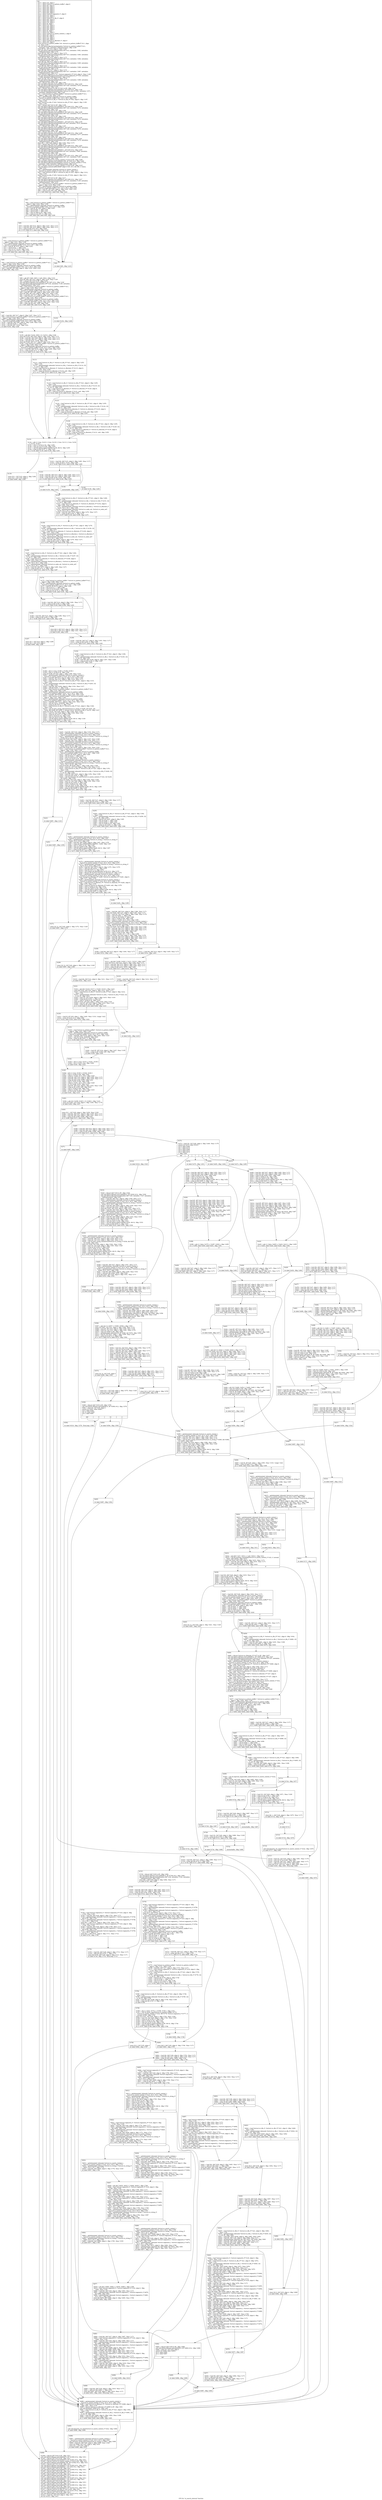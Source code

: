 digraph "CFG for 're_search_internal' function" {
	label="CFG for 're_search_internal' function";

	Node0xd56980 [shape=record,label="{%9:\l  %10 = alloca i32, align 4\l  %11 = alloca %struct.re_pattern_buffer*, align 8\l  %12 = alloca i8*, align 8\l  %13 = alloca i64, align 8\l  %14 = alloca i64, align 8\l  %15 = alloca i64, align 8\l  %16 = alloca i64, align 8\l  %17 = alloca i64, align 8\l  %18 = alloca %struct.regmatch_t*, align 8\l  %19 = alloca i32, align 4\l  %20 = alloca i32, align 4\l  %21 = alloca %struct.re_dfa_t*, align 8\l  %22 = alloca i64, align 8\l  %23 = alloca i64, align 8\l  %24 = alloca i32, align 4\l  %25 = alloca i8, align 1\l  %26 = alloca i32, align 4\l  %27 = alloca i64, align 8\l  %28 = alloca i64, align 8\l  %29 = alloca i64, align 8\l  %30 = alloca i8, align 1\l  %31 = alloca i32, align 4\l  %32 = alloca %struct.re_match_context_t, align 8\l  %33 = alloca i8*, align 8\l  %34 = alloca i8*, align 8\l  %35 = alloca i32, align 4\l  %36 = alloca i64, align 8\l  %37 = alloca %struct.re_dfastate_t*, align 8\l  %38 = alloca i64, align 8\l  store %struct.re_pattern_buffer* %0, %struct.re_pattern_buffer** %11, align\l... 8, !tbaa !1165\l  call void @llvm.dbg.declare(metadata %struct.re_pattern_buffer** %11,\l... metadata !1061, metadata !DIExpression()), !dbg !1169\l  store i8* %1, i8** %12, align 8, !tbaa !1165\l  call void @llvm.dbg.declare(metadata i8** %12, metadata !1062, metadata\l... !DIExpression()), !dbg !1170\l  store i64 %2, i64* %13, align 8, !tbaa !1171\l  call void @llvm.dbg.declare(metadata i64* %13, metadata !1063, metadata\l... !DIExpression()), !dbg !1173\l  store i64 %3, i64* %14, align 8, !tbaa !1171\l  call void @llvm.dbg.declare(metadata i64* %14, metadata !1064, metadata\l... !DIExpression()), !dbg !1174\l  store i64 %4, i64* %15, align 8, !tbaa !1171\l  call void @llvm.dbg.declare(metadata i64* %15, metadata !1065, metadata\l... !DIExpression()), !dbg !1175\l  store i64 %5, i64* %16, align 8, !tbaa !1171\l  call void @llvm.dbg.declare(metadata i64* %16, metadata !1066, metadata\l... !DIExpression()), !dbg !1176\l  store i64 %6, i64* %17, align 8, !tbaa !1171\l  call void @llvm.dbg.declare(metadata i64* %17, metadata !1067, metadata\l... !DIExpression()), !dbg !1177\l  store %struct.regmatch_t* %7, %struct.regmatch_t** %18, align 8, !tbaa !1165\l  call void @llvm.dbg.declare(metadata %struct.regmatch_t** %18, metadata\l... !1068, metadata !DIExpression()), !dbg !1178\l  store i32 %8, i32* %19, align 4, !tbaa !1179\l  call void @llvm.dbg.declare(metadata i32* %19, metadata !1069, metadata\l... !DIExpression()), !dbg !1181\l  %39 = bitcast i32* %20 to i8*, !dbg !1182\l  call void @llvm.lifetime.start.p0i8(i64 4, i8* %39) #12, !dbg !1182\l  call void @llvm.dbg.declare(metadata i32* %20, metadata !1070, metadata\l... !DIExpression()), !dbg !1183\l  %40 = bitcast %struct.re_dfa_t** %21 to i8*, !dbg !1184\l  call void @llvm.lifetime.start.p0i8(i64 8, i8* %40) #12, !dbg !1184\l  call void @llvm.dbg.declare(metadata %struct.re_dfa_t** %21, metadata !1071,\l... metadata !DIExpression()), !dbg !1185\l  %41 = load %struct.re_pattern_buffer*, %struct.re_pattern_buffer** %11,\l... align 8, !dbg !1186, !tbaa !1165\l  %42 = getelementptr inbounds %struct.re_pattern_buffer,\l... %struct.re_pattern_buffer* %41, i32 0, i32 0, !dbg !1187\l  %43 = load %struct.re_dfa_t*, %struct.re_dfa_t** %42, align 8, !dbg !1187,\l... !tbaa !1188\l  store %struct.re_dfa_t* %43, %struct.re_dfa_t** %21, align 8, !dbg !1185,\l... !tbaa !1165\l  %44 = bitcast i64* %22 to i8*, !dbg !1190\l  call void @llvm.lifetime.start.p0i8(i64 8, i8* %44) #12, !dbg !1190\l  call void @llvm.dbg.declare(metadata i64* %22, metadata !1072, metadata\l... !DIExpression()), !dbg !1191\l  %45 = bitcast i64* %23 to i8*, !dbg !1190\l  call void @llvm.lifetime.start.p0i8(i64 8, i8* %45) #12, !dbg !1190\l  call void @llvm.dbg.declare(metadata i64* %23, metadata !1073, metadata\l... !DIExpression()), !dbg !1192\l  %46 = bitcast i32* %24 to i8*, !dbg !1193\l  call void @llvm.lifetime.start.p0i8(i64 4, i8* %46) #12, !dbg !1193\l  call void @llvm.dbg.declare(metadata i32* %24, metadata !1074, metadata\l... !DIExpression()), !dbg !1194\l  call void @llvm.lifetime.start.p0i8(i64 1, i8* %25) #12, !dbg !1195\l  call void @llvm.dbg.declare(metadata i8* %25, metadata !1075, metadata\l... !DIExpression()), !dbg !1196\l  %47 = bitcast i32* %26 to i8*, !dbg !1197\l  call void @llvm.lifetime.start.p0i8(i64 4, i8* %47) #12, !dbg !1197\l  call void @llvm.dbg.declare(metadata i32* %26, metadata !1076, metadata\l... !DIExpression()), !dbg !1198\l  %48 = bitcast i64* %27 to i8*, !dbg !1199\l  call void @llvm.lifetime.start.p0i8(i64 8, i8* %48) #12, !dbg !1199\l  call void @llvm.dbg.declare(metadata i64* %27, metadata !1077, metadata\l... !DIExpression()), !dbg !1200\l  %49 = bitcast i64* %28 to i8*, !dbg !1201\l  call void @llvm.lifetime.start.p0i8(i64 8, i8* %49) #12, !dbg !1201\l  call void @llvm.dbg.declare(metadata i64* %28, metadata !1078, metadata\l... !DIExpression()), !dbg !1202\l  store i64 -1, i64* %28, align 8, !dbg !1202, !tbaa !1171\l  %50 = bitcast i64* %29 to i8*, !dbg !1203\l  call void @llvm.lifetime.start.p0i8(i64 8, i8* %50) #12, !dbg !1203\l  call void @llvm.dbg.declare(metadata i64* %29, metadata !1079, metadata\l... !DIExpression()), !dbg !1204\l  call void @llvm.lifetime.start.p0i8(i64 1, i8* %30) #12, !dbg !1205\l  call void @llvm.dbg.declare(metadata i8* %30, metadata !1080, metadata\l... !DIExpression()), !dbg !1206\l  %51 = bitcast i32* %31 to i8*, !dbg !1207\l  call void @llvm.lifetime.start.p0i8(i64 4, i8* %51) #12, !dbg !1207\l  call void @llvm.dbg.declare(metadata i32* %31, metadata !1081, metadata\l... !DIExpression()), !dbg !1208\l  %52 = bitcast %struct.re_match_context_t* %32 to i8*, !dbg !1209\l  call void @llvm.lifetime.start.p0i8(i64 256, i8* %52) #12, !dbg !1209\l  call void @llvm.dbg.declare(metadata %struct.re_match_context_t* %32,\l... metadata !1082, metadata !DIExpression()), !dbg !1210\l  %53 = bitcast %struct.re_match_context_t* %32 to i8*, !dbg !1210\l  call void @llvm.memset.p0i8.i64(i8* align 8 %53, i8 0, i64 256, i1 false),\l... !dbg !1210\l  %54 = getelementptr inbounds %struct.re_match_context_t,\l... %struct.re_match_context_t* %32, i32 0, i32 1, !dbg !1211\l  %55 = load %struct.re_dfa_t*, %struct.re_dfa_t** %21, align 8, !dbg !1212,\l... !tbaa !1165\l  store %struct.re_dfa_t* %55, %struct.re_dfa_t** %54, align 8, !dbg !1211,\l... !tbaa !1213\l  %56 = bitcast i8** %33 to i8*, !dbg !1217\l  call void @llvm.lifetime.start.p0i8(i64 8, i8* %56) #12, !dbg !1217\l  call void @llvm.dbg.declare(metadata i8** %33, metadata !1145, metadata\l... !DIExpression()), !dbg !1218\l  %57 = load %struct.re_pattern_buffer*, %struct.re_pattern_buffer** %11,\l... align 8, !dbg !1219, !tbaa !1165\l  %58 = getelementptr inbounds %struct.re_pattern_buffer,\l... %struct.re_pattern_buffer* %57, i32 0, i32 4, !dbg !1220\l  %59 = load i8*, i8** %58, align 8, !dbg !1220, !tbaa !1221\l  %60 = icmp ne i8* %59, null, !dbg !1222\l  br i1 %60, label %61, label %84, !dbg !1223\l|{<s0>T|<s1>F}}"];
	Node0xd56980:s0 -> Node0xd5be70;
	Node0xd56980:s1 -> Node0xd5bfb0;
	Node0xd5be70 [shape=record,label="{%61:\l\l  %62 = load %struct.re_pattern_buffer*, %struct.re_pattern_buffer** %11,\l... align 8, !dbg !1224, !tbaa !1165\l  %63 = getelementptr inbounds %struct.re_pattern_buffer,\l... %struct.re_pattern_buffer* %62, i32 0, i32 7, !dbg !1225\l  %64 = load i8, i8* %63, align 8, !dbg !1225\l  %65 = lshr i8 %64, 3, !dbg !1225\l  %66 = and i8 %65, 1, !dbg !1225\l  %67 = zext i8 %66 to i32, !dbg !1225\l  %68 = icmp ne i32 %67, 0, !dbg !1224\l  br i1 %68, label %69, label %84, !dbg !1226\l|{<s0>T|<s1>F}}"];
	Node0xd5be70:s0 -> Node0xd5bec0;
	Node0xd5be70:s1 -> Node0xd5bfb0;
	Node0xd5bec0 [shape=record,label="{%69:\l\l  %70 = load i64, i64* %14, align 8, !dbg !1227, !tbaa !1171\l  %71 = load i64, i64* %15, align 8, !dbg !1228, !tbaa !1171\l  %72 = icmp ne i64 %70, %71, !dbg !1229\l  br i1 %72, label %73, label %84, !dbg !1230\l|{<s0>T|<s1>F}}"];
	Node0xd5bec0:s0 -> Node0xd5bf10;
	Node0xd5bec0:s1 -> Node0xd5bfb0;
	Node0xd5bf10 [shape=record,label="{%73:\l\l  %74 = load %struct.re_pattern_buffer*, %struct.re_pattern_buffer** %11,\l... align 8, !dbg !1231, !tbaa !1165\l  %75 = getelementptr inbounds %struct.re_pattern_buffer,\l... %struct.re_pattern_buffer* %74, i32 0, i32 7, !dbg !1232\l  %76 = load i8, i8* %75, align 8, !dbg !1232\l  %77 = and i8 %76, 1, !dbg !1232\l  %78 = zext i8 %77 to i32, !dbg !1232\l  %79 = icmp ne i32 %78, 0, !dbg !1231\l  br i1 %79, label %84, label %80, !dbg !1233\l|{<s0>T|<s1>F}}"];
	Node0xd5bf10:s0 -> Node0xd5bfb0;
	Node0xd5bf10:s1 -> Node0xd5bf60;
	Node0xd5bf60 [shape=record,label="{%80:\l\l  %81 = load %struct.re_pattern_buffer*, %struct.re_pattern_buffer** %11,\l... align 8, !dbg !1234, !tbaa !1165\l  %82 = getelementptr inbounds %struct.re_pattern_buffer,\l... %struct.re_pattern_buffer* %81, i32 0, i32 4, !dbg !1235\l  %83 = load i8*, i8** %82, align 8, !dbg !1235, !tbaa !1221\l  br label %85, !dbg !1233\l}"];
	Node0xd5bf60 -> Node0xd5c000;
	Node0xd5bfb0 [shape=record,label="{%84:\l\l  br label %85, !dbg !1233\l}"];
	Node0xd5bfb0 -> Node0xd5c000;
	Node0xd5c000 [shape=record,label="{%85:\l\l  %86 = phi i8* [ %83, %80 ], [ null, %84 ], !dbg !1233\l  store i8* %86, i8** %33, align 8, !dbg !1218, !tbaa !1165\l  %87 = bitcast i8** %34 to i8*, !dbg !1236\l  call void @llvm.lifetime.start.p0i8(i64 8, i8* %87) #12, !dbg !1236\l  call void @llvm.dbg.declare(metadata i8** %34, metadata !1146, metadata\l... !DIExpression()), !dbg !1237\l  %88 = load %struct.re_pattern_buffer*, %struct.re_pattern_buffer** %11,\l... align 8, !dbg !1238, !tbaa !1165\l  %89 = getelementptr inbounds %struct.re_pattern_buffer,\l... %struct.re_pattern_buffer* %88, i32 0, i32 5, !dbg !1239\l  %90 = load i8*, i8** %89, align 8, !dbg !1239, !tbaa !1240\l  store i8* %90, i8** %34, align 8, !dbg !1237, !tbaa !1165\l  %91 = load i64, i64* %17, align 8, !dbg !1241, !tbaa !1171\l  %92 = load %struct.re_pattern_buffer*, %struct.re_pattern_buffer** %11,\l... align 8, !dbg !1242, !tbaa !1165\l  %93 = getelementptr inbounds %struct.re_pattern_buffer,\l... %struct.re_pattern_buffer* %92, i32 0, i32 6, !dbg !1243\l  %94 = load i64, i64* %93, align 8, !dbg !1243, !tbaa !1244\l  %95 = icmp ugt i64 %91, %94, !dbg !1245\l  br i1 %95, label %96, label %103, !dbg !1246\l|{<s0>T|<s1>F}}"];
	Node0xd5c000:s0 -> Node0xd5c050;
	Node0xd5c000:s1 -> Node0xd5c0a0;
	Node0xd5c050 [shape=record,label="{%96:\l\l  %97 = load i64, i64* %17, align 8, !dbg !1247, !tbaa !1171\l  %98 = load %struct.re_pattern_buffer*, %struct.re_pattern_buffer** %11,\l... align 8, !dbg !1248, !tbaa !1165\l  %99 = getelementptr inbounds %struct.re_pattern_buffer,\l... %struct.re_pattern_buffer* %98, i32 0, i32 6, !dbg !1249\l  %100 = load i64, i64* %99, align 8, !dbg !1249, !tbaa !1244\l  %101 = add i64 %100, 1, !dbg !1250\l  %102 = sub i64 %97, %101, !dbg !1251\l  br label %104, !dbg !1246\l}"];
	Node0xd5c050 -> Node0xd5c0f0;
	Node0xd5c0a0 [shape=record,label="{%103:\l\l  br label %104, !dbg !1246\l}"];
	Node0xd5c0a0 -> Node0xd5c0f0;
	Node0xd5c0f0 [shape=record,label="{%104:\l\l  %105 = phi i64 [ %102, %96 ], [ 0, %103 ], !dbg !1246\l  store i64 %105, i64* %29, align 8, !dbg !1252, !tbaa !1171\l  %106 = load i64, i64* %29, align 8, !dbg !1253, !tbaa !1171\l  %107 = load i64, i64* %17, align 8, !dbg !1254, !tbaa !1171\l  %108 = sub i64 %107, %106, !dbg !1254\l  store i64 %108, i64* %17, align 8, !dbg !1254, !tbaa !1171\l  %109 = load %struct.re_pattern_buffer*, %struct.re_pattern_buffer** %11,\l... align 8, !dbg !1255, !tbaa !1165\l  %110 = getelementptr inbounds %struct.re_pattern_buffer,\l... %struct.re_pattern_buffer* %109, i32 0, i32 2, !dbg !1255\l  %111 = load i64, i64* %110, align 8, !dbg !1255, !tbaa !1257\l  %112 = icmp eq i64 %111, 0, !dbg !1255\l  br i1 %112, label %133, label %113, !dbg !1255\l|{<s0>T|<s1>F}}"];
	Node0xd5c0f0:s0 -> Node0xd5c280;
	Node0xd5c0f0:s1 -> Node0xd5c140;
	Node0xd5c140 [shape=record,label="{%113:\l\l  %114 = load %struct.re_dfa_t*, %struct.re_dfa_t** %21, align 8, !dbg !1255,\l... !tbaa !1165\l  %115 = getelementptr inbounds %struct.re_dfa_t, %struct.re_dfa_t* %114, i32\l... 0, i32 9, !dbg !1255\l  %116 = load %struct.re_dfastate_t*, %struct.re_dfastate_t** %115, align 8,\l... !dbg !1255, !tbaa !1258\l  %117 = icmp eq %struct.re_dfastate_t* %116, null, !dbg !1255\l  br i1 %117, label %133, label %118, !dbg !1255\l|{<s0>T|<s1>F}}"];
	Node0xd5c140:s0 -> Node0xd5c280;
	Node0xd5c140:s1 -> Node0xd5c190;
	Node0xd5c190 [shape=record,label="{%118:\l\l  %119 = load %struct.re_dfa_t*, %struct.re_dfa_t** %21, align 8, !dbg !1255,\l... !tbaa !1165\l  %120 = getelementptr inbounds %struct.re_dfa_t, %struct.re_dfa_t* %119, i32\l... 0, i32 10, !dbg !1255\l  %121 = load %struct.re_dfastate_t*, %struct.re_dfastate_t** %120, align 8,\l... !dbg !1255, !tbaa !1260\l  %122 = icmp eq %struct.re_dfastate_t* %121, null, !dbg !1255\l  br i1 %122, label %133, label %123, !dbg !1255\l|{<s0>T|<s1>F}}"];
	Node0xd5c190:s0 -> Node0xd5c280;
	Node0xd5c190:s1 -> Node0xd5c1e0;
	Node0xd5c1e0 [shape=record,label="{%123:\l\l  %124 = load %struct.re_dfa_t*, %struct.re_dfa_t** %21, align 8, !dbg !1255,\l... !tbaa !1165\l  %125 = getelementptr inbounds %struct.re_dfa_t, %struct.re_dfa_t* %124, i32\l... 0, i32 11, !dbg !1255\l  %126 = load %struct.re_dfastate_t*, %struct.re_dfastate_t** %125, align 8,\l... !dbg !1255, !tbaa !1261\l  %127 = icmp eq %struct.re_dfastate_t* %126, null, !dbg !1255\l  br i1 %127, label %133, label %128, !dbg !1255\l|{<s0>T|<s1>F}}"];
	Node0xd5c1e0:s0 -> Node0xd5c280;
	Node0xd5c1e0:s1 -> Node0xd5c230;
	Node0xd5c230 [shape=record,label="{%128:\l\l  %129 = load %struct.re_dfa_t*, %struct.re_dfa_t** %21, align 8, !dbg !1255,\l... !tbaa !1165\l  %130 = getelementptr inbounds %struct.re_dfa_t, %struct.re_dfa_t* %129, i32\l... 0, i32 12, !dbg !1255\l  %131 = load %struct.re_dfastate_t*, %struct.re_dfastate_t** %130, align 8,\l... !dbg !1255, !tbaa !1262\l  %132 = icmp eq %struct.re_dfastate_t* %131, null, !dbg !1255\l  br label %133, !dbg !1255\l}"];
	Node0xd5c230 -> Node0xd5c280;
	Node0xd5c280 [shape=record,label="{%133:\l\l  %134 = phi i1 [ true, %123 ], [ true, %118 ], [ true, %113 ], [ true, %104\l... ], [ %132, %128 ]\l  %135 = zext i1 %134 to i32, !dbg !1255\l  %136 = sext i32 %135 to i64, !dbg !1255\l  %137 = call i64 @llvm.expect.i64(i64 %136, i64 0), !dbg !1255\l  %138 = icmp ne i64 %137, 0, !dbg !1255\l  br i1 %138, label %139, label %140, !dbg !1263\l|{<s0>T|<s1>F}}"];
	Node0xd5c280:s0 -> Node0xd5c2d0;
	Node0xd5c280:s1 -> Node0xd5c320;
	Node0xd5c2d0 [shape=record,label="{%139:\l\l  store i32 1, i32* %10, align 4, !dbg !1264\l  store i32 1, i32* %35, align 4\l  br label %999, !dbg !1264\l}"];
	Node0xd5c2d0 -> Node0xd5fbb0;
	Node0xd5c320 [shape=record,label="{%140:\l\l  %141 = load i64, i64* %15, align 8, !dbg !1265, !tbaa !1171\l  %142 = icmp sle i64 0, %141, !dbg !1265\l  br i1 %142, label %143, label %148, !dbg !1265\l|{<s0>T|<s1>F}}"];
	Node0xd5c320:s0 -> Node0xd5c370;
	Node0xd5c320:s1 -> Node0xd5c410;
	Node0xd5c370 [shape=record,label="{%143:\l\l  %144 = load i64, i64* %15, align 8, !dbg !1265, !tbaa !1171\l  %145 = load i64, i64* %13, align 8, !dbg !1265, !tbaa !1171\l  %146 = icmp sle i64 %144, %145, !dbg !1265\l  br i1 %146, label %147, label %148, !dbg !1265\l|{<s0>T|<s1>F}}"];
	Node0xd5c370:s0 -> Node0xd5c3c0;
	Node0xd5c370:s1 -> Node0xd5c410;
	Node0xd5c3c0 [shape=record,label="{%147:\l\l  br label %150, !dbg !1265\l}"];
	Node0xd5c3c0 -> Node0xd5c4b0;
	Node0xd5c410 [shape=record,label="{%148:\l\l  unreachable, !dbg !1265\l}"];
	Node0xd5c460 [shape=record,label="{%149:                                                  \l  br label %150, !dbg !1265\l}"];
	Node0xd5c460 -> Node0xd5c4b0;
	Node0xd5c4b0 [shape=record,label="{%150:\l\l  %151 = load %struct.re_dfa_t*, %struct.re_dfa_t** %21, align 8, !dbg !1266,\l... !tbaa !1165\l  %152 = getelementptr inbounds %struct.re_dfa_t, %struct.re_dfa_t* %151, i32\l... 0, i32 9, !dbg !1268\l  %153 = load %struct.re_dfastate_t*, %struct.re_dfastate_t** %152, align 8,\l... !dbg !1268, !tbaa !1258\l  %154 = getelementptr inbounds %struct.re_dfastate_t, %struct.re_dfastate_t*\l... %153, i32 0, i32 1, !dbg !1269\l  %155 = getelementptr inbounds %struct.re_node_set, %struct.re_node_set*\l... %154, i32 0, i32 1, !dbg !1270\l  %156 = load i64, i64* %155, align 8, !dbg !1270, !tbaa !1271\l  %157 = icmp eq i64 %156, 0, !dbg !1274\l  br i1 %157, label %158, label %189, !dbg !1275\l|{<s0>T|<s1>F}}"];
	Node0xd5c4b0:s0 -> Node0xd5c500;
	Node0xd5c4b0:s1 -> Node0xd5c730;
	Node0xd5c500 [shape=record,label="{%158:\l\l  %159 = load %struct.re_dfa_t*, %struct.re_dfa_t** %21, align 8, !dbg !1276,\l... !tbaa !1165\l  %160 = getelementptr inbounds %struct.re_dfa_t, %struct.re_dfa_t* %159, i32\l... 0, i32 10, !dbg !1277\l  %161 = load %struct.re_dfastate_t*, %struct.re_dfastate_t** %160, align 8,\l... !dbg !1277, !tbaa !1260\l  %162 = getelementptr inbounds %struct.re_dfastate_t, %struct.re_dfastate_t*\l... %161, i32 0, i32 1, !dbg !1278\l  %163 = getelementptr inbounds %struct.re_node_set, %struct.re_node_set*\l... %162, i32 0, i32 1, !dbg !1279\l  %164 = load i64, i64* %163, align 8, !dbg !1279, !tbaa !1271\l  %165 = icmp eq i64 %164, 0, !dbg !1280\l  br i1 %165, label %166, label %189, !dbg !1281\l|{<s0>T|<s1>F}}"];
	Node0xd5c500:s0 -> Node0xd5c550;
	Node0xd5c500:s1 -> Node0xd5c730;
	Node0xd5c550 [shape=record,label="{%166:\l\l  %167 = load %struct.re_dfa_t*, %struct.re_dfa_t** %21, align 8, !dbg !1282,\l... !tbaa !1165\l  %168 = getelementptr inbounds %struct.re_dfa_t, %struct.re_dfa_t* %167, i32\l... 0, i32 11, !dbg !1283\l  %169 = load %struct.re_dfastate_t*, %struct.re_dfastate_t** %168, align 8,\l... !dbg !1283, !tbaa !1261\l  %170 = getelementptr inbounds %struct.re_dfastate_t, %struct.re_dfastate_t*\l... %169, i32 0, i32 1, !dbg !1284\l  %171 = getelementptr inbounds %struct.re_node_set, %struct.re_node_set*\l... %170, i32 0, i32 1, !dbg !1285\l  %172 = load i64, i64* %171, align 8, !dbg !1285, !tbaa !1271\l  %173 = icmp eq i64 %172, 0, !dbg !1286\l  br i1 %173, label %181, label %174, !dbg !1287\l|{<s0>T|<s1>F}}"];
	Node0xd5c550:s0 -> Node0xd5c5f0;
	Node0xd5c550:s1 -> Node0xd5c5a0;
	Node0xd5c5a0 [shape=record,label="{%174:\l\l  %175 = load %struct.re_pattern_buffer*, %struct.re_pattern_buffer** %11,\l... align 8, !dbg !1288, !tbaa !1165\l  %176 = getelementptr inbounds %struct.re_pattern_buffer,\l... %struct.re_pattern_buffer* %175, i32 0, i32 7, !dbg !1289\l  %177 = load i8, i8* %176, align 8, !dbg !1289\l  %178 = lshr i8 %177, 7, !dbg !1289\l  %179 = zext i8 %178 to i32, !dbg !1289\l  %180 = icmp ne i32 %179, 0, !dbg !1288\l  br i1 %180, label %189, label %181, !dbg !1290\l|{<s0>T|<s1>F}}"];
	Node0xd5c5a0:s0 -> Node0xd5c730;
	Node0xd5c5a0:s1 -> Node0xd5c5f0;
	Node0xd5c5f0 [shape=record,label="{%181:\l\l  %182 = load i64, i64* %14, align 8, !dbg !1291, !tbaa !1171\l  %183 = icmp ne i64 %182, 0, !dbg !1294\l  br i1 %183, label %184, label %188, !dbg !1295\l|{<s0>T|<s1>F}}"];
	Node0xd5c5f0:s0 -> Node0xd5c640;
	Node0xd5c5f0:s1 -> Node0xd5c6e0;
	Node0xd5c640 [shape=record,label="{%184:\l\l  %185 = load i64, i64* %15, align 8, !dbg !1296, !tbaa !1171\l  %186 = icmp ne i64 %185, 0, !dbg !1297\l  br i1 %186, label %187, label %188, !dbg !1298\l|{<s0>T|<s1>F}}"];
	Node0xd5c640:s0 -> Node0xd5c690;
	Node0xd5c640:s1 -> Node0xd5c6e0;
	Node0xd5c690 [shape=record,label="{%187:\l\l  store i32 1, i32* %10, align 4, !dbg !1299\l  store i32 1, i32* %35, align 4\l  br label %999, !dbg !1299\l}"];
	Node0xd5c690 -> Node0xd5fbb0;
	Node0xd5c6e0 [shape=record,label="{%188:\l\l  store i64 0, i64* %15, align 8, !dbg !1300, !tbaa !1171\l  store i64 0, i64* %14, align 8, !dbg !1301, !tbaa !1171\l  br label %189, !dbg !1302\l}"];
	Node0xd5c6e0 -> Node0xd5c730;
	Node0xd5c730 [shape=record,label="{%189:\l\l  %190 = load i64, i64* %17, align 8, !dbg !1303, !tbaa !1171\l  %191 = icmp ne i64 %190, 0, !dbg !1304\l  br i1 %191, label %197, label %192, !dbg !1305\l|{<s0>T|<s1>F}}"];
	Node0xd5c730:s0 -> Node0xd5c7d0;
	Node0xd5c730:s1 -> Node0xd5c780;
	Node0xd5c780 [shape=record,label="{%192:\l\l  %193 = load %struct.re_dfa_t*, %struct.re_dfa_t** %21, align 8, !dbg !1306,\l... !tbaa !1165\l  %194 = getelementptr inbounds %struct.re_dfa_t, %struct.re_dfa_t* %193, i32\l... 0, i32 19, !dbg !1307\l  %195 = load i64, i64* %194, align 8, !dbg !1307, !tbaa !1308\l  %196 = icmp ne i64 %195, 0, !dbg !1305\l  br label %197, !dbg !1305\l}"];
	Node0xd5c780 -> Node0xd5c7d0;
	Node0xd5c7d0 [shape=record,label="{%197:\l\l  %198 = phi i1 [ true, %189 ], [ %196, %192 ]\l  %199 = zext i1 %198 to i8, !dbg !1309\l  store i8 %199, i8* %25, align 1, !dbg !1309, !tbaa !1310\l  %200 = getelementptr inbounds %struct.re_match_context_t,\l... %struct.re_match_context_t* %32, i32 0, i32 0, !dbg !1312\l  %201 = load i8*, i8** %12, align 8, !dbg !1313, !tbaa !1165\l  %202 = load i64, i64* %13, align 8, !dbg !1314, !tbaa !1171\l  %203 = load %struct.re_dfa_t*, %struct.re_dfa_t** %21, align 8, !dbg !1315,\l... !tbaa !1165\l  %204 = getelementptr inbounds %struct.re_dfa_t, %struct.re_dfa_t* %203, i32\l... 0, i32 2, !dbg !1316\l  %205 = load i64, i64* %204, align 8, !dbg !1316, !tbaa !1317\l  %206 = add i64 %205, 1, !dbg !1318\l  %207 = load %struct.re_pattern_buffer*, %struct.re_pattern_buffer** %11,\l... align 8, !dbg !1319, !tbaa !1165\l  %208 = getelementptr inbounds %struct.re_pattern_buffer,\l... %struct.re_pattern_buffer* %207, i32 0, i32 5, !dbg !1320\l  %209 = load i8*, i8** %208, align 8, !dbg !1320, !tbaa !1240\l  %210 = load %struct.re_pattern_buffer*, %struct.re_pattern_buffer** %11,\l... align 8, !dbg !1321, !tbaa !1165\l  %211 = getelementptr inbounds %struct.re_pattern_buffer,\l... %struct.re_pattern_buffer* %210, i32 0, i32 3, !dbg !1322\l  %212 = load i64, i64* %211, align 8, !dbg !1322, !tbaa !1323\l  %213 = and i64 %212, 4194304, !dbg !1324\l  %214 = icmp ne i64 %213, 0, !dbg !1325\l  %215 = load %struct.re_dfa_t*, %struct.re_dfa_t** %21, align 8, !dbg !1326,\l... !tbaa !1165\l  %216 = call i32 @re_string_allocate(%struct.re_string_t* %200, i8* %201, i64\l... %202, i64 %206, i8* %209, i1 zeroext %214, %struct.re_dfa_t* %215), !dbg !1327\l  store i32 %216, i32* %20, align 4, !dbg !1328, !tbaa !1329\l  %217 = load i32, i32* %20, align 4, !dbg !1330, !tbaa !1329\l  %218 = icmp ne i32 %217, 0, !dbg !1330\l  %219 = zext i1 %218 to i32, !dbg !1330\l  %220 = sext i32 %219 to i64, !dbg !1330\l  %221 = call i64 @llvm.expect.i64(i64 %220, i64 0), !dbg !1330\l  %222 = icmp ne i64 %221, 0, !dbg !1330\l  br i1 %222, label %223, label %224, !dbg !1332\l|{<s0>T|<s1>F}}"];
	Node0xd5c7d0:s0 -> Node0xd5c820;
	Node0xd5c7d0:s1 -> Node0xd5c870;
	Node0xd5c820 [shape=record,label="{%223:\l\l  br label %987, !dbg !1333\l}"];
	Node0xd5c820 -> Node0xd5fac0;
	Node0xd5c870 [shape=record,label="{%224:\l\l  %225 = load i64, i64* %16, align 8, !dbg !1334, !tbaa !1171\l  %226 = getelementptr inbounds %struct.re_match_context_t,\l... %struct.re_match_context_t* %32, i32 0, i32 0, !dbg !1335\l  %227 = getelementptr inbounds %struct.re_string_t, %struct.re_string_t*\l... %226, i32 0, i32 13, !dbg !1336\l  store i64 %225, i64* %227, align 8, !dbg !1337, !tbaa !1338\l  %228 = load i64, i64* %16, align 8, !dbg !1339, !tbaa !1171\l  %229 = getelementptr inbounds %struct.re_match_context_t,\l... %struct.re_match_context_t* %32, i32 0, i32 0, !dbg !1340\l  %230 = getelementptr inbounds %struct.re_string_t, %struct.re_string_t*\l... %229, i32 0, i32 12, !dbg !1341\l  store i64 %228, i64* %230, align 8, !dbg !1342, !tbaa !1343\l  %231 = load %struct.re_pattern_buffer*, %struct.re_pattern_buffer** %11,\l... align 8, !dbg !1344, !tbaa !1165\l  %232 = getelementptr inbounds %struct.re_pattern_buffer,\l... %struct.re_pattern_buffer* %231, i32 0, i32 7, !dbg !1345\l  %233 = load i8, i8* %232, align 8, !dbg !1345\l  %234 = lshr i8 %233, 7, !dbg !1345\l  %235 = zext i8 %234 to i32, !dbg !1345\l  %236 = trunc i32 %235 to i8, !dbg !1344\l  %237 = getelementptr inbounds %struct.re_match_context_t,\l... %struct.re_match_context_t* %32, i32 0, i32 0, !dbg !1346\l  %238 = getelementptr inbounds %struct.re_string_t, %struct.re_string_t*\l... %237, i32 0, i32 22, !dbg !1347\l  store i8 %236, i8* %238, align 1, !dbg !1348, !tbaa !1349\l  %239 = load i32, i32* %19, align 4, !dbg !1350, !tbaa !1179\l  %240 = load %struct.re_dfa_t*, %struct.re_dfa_t** %21, align 8, !dbg !1351,\l... !tbaa !1165\l  %241 = getelementptr inbounds %struct.re_dfa_t, %struct.re_dfa_t* %240, i32\l... 0, i32 19, !dbg !1352\l  %242 = load i64, i64* %241, align 8, !dbg !1352, !tbaa !1308\l  %243 = mul nsw i64 %242, 2, !dbg !1353\l  %244 = call i32 @match_ctx_init(%struct.re_match_context_t* %32, i32 %239,\l... i64 %243), !dbg !1354\l  store i32 %244, i32* %20, align 4, !dbg !1355, !tbaa !1329\l  %245 = load i32, i32* %20, align 4, !dbg !1356, !tbaa !1329\l  %246 = icmp ne i32 %245, 0, !dbg !1356\l  %247 = zext i1 %246 to i32, !dbg !1356\l  %248 = sext i32 %247 to i64, !dbg !1356\l  %249 = call i64 @llvm.expect.i64(i64 %248, i64 0), !dbg !1356\l  %250 = icmp ne i64 %249, 0, !dbg !1356\l  br i1 %250, label %251, label %252, !dbg !1358\l|{<s0>T|<s1>F}}"];
	Node0xd5c870:s0 -> Node0xd5c8c0;
	Node0xd5c870:s1 -> Node0xd5c910;
	Node0xd5c8c0 [shape=record,label="{%251:\l\l  br label %987, !dbg !1359\l}"];
	Node0xd5c8c0 -> Node0xd5fac0;
	Node0xd5c910 [shape=record,label="{%252:\l\l  %253 = load i64, i64* %17, align 8, !dbg !1360, !tbaa !1171\l  %254 = icmp ugt i64 %253, 1, !dbg !1362\l  br i1 %254, label %263, label %255, !dbg !1363\l|{<s0>T|<s1>F}}"];
	Node0xd5c910:s0 -> Node0xd5c9b0;
	Node0xd5c910:s1 -> Node0xd5c960;
	Node0xd5c960 [shape=record,label="{%255:\l\l  %256 = load %struct.re_dfa_t*, %struct.re_dfa_t** %21, align 8, !dbg !1364,\l... !tbaa !1165\l  %257 = getelementptr inbounds %struct.re_dfa_t, %struct.re_dfa_t* %256, i32\l... 0, i32 22, !dbg !1365\l  %258 = load i8, i8* %257, align 8, !dbg !1365\l  %259 = lshr i8 %258, 1, !dbg !1365\l  %260 = and i8 %259, 1, !dbg !1365\l  %261 = zext i8 %260 to i32, !dbg !1365\l  %262 = icmp ne i32 %261, 0, !dbg !1364\l  br i1 %262, label %263, label %291, !dbg !1366\l|{<s0>T|<s1>F}}"];
	Node0xd5c960:s0 -> Node0xd5c9b0;
	Node0xd5c960:s1 -> Node0xd5cb40;
	Node0xd5c9b0 [shape=record,label="{%263:\l\l  %264 = getelementptr inbounds %struct.re_match_context_t,\l... %struct.re_match_context_t* %32, i32 0, i32 0, !dbg !1367\l  %265 = getelementptr inbounds %struct.re_string_t, %struct.re_string_t*\l... %264, i32 0, i32 8, !dbg !1367\l  %266 = load i64, i64* %265, align 8, !dbg !1367, !tbaa !1370\l  %267 = icmp ule i64 2305843009213693951, %266, !dbg !1367\l  %268 = zext i1 %267 to i32, !dbg !1367\l  %269 = sext i32 %268 to i64, !dbg !1367\l  %270 = call i64 @llvm.expect.i64(i64 %269, i64 0), !dbg !1367\l  %271 = icmp ne i64 %270, 0, !dbg !1367\l  br i1 %271, label %272, label %273, !dbg !1371\l|{<s0>T|<s1>F}}"];
	Node0xd5c9b0:s0 -> Node0xd5ca00;
	Node0xd5c9b0:s1 -> Node0xd5ca50;
	Node0xd5ca00 [shape=record,label="{%272:\l\l  store i32 12, i32* %20, align 4, !dbg !1372, !tbaa !1329\l  br label %987, !dbg !1374\l}"];
	Node0xd5ca00 -> Node0xd5fac0;
	Node0xd5ca50 [shape=record,label="{%273:\l\l  %274 = getelementptr inbounds %struct.re_match_context_t,\l... %struct.re_match_context_t* %32, i32 0, i32 0, !dbg !1375\l  %275 = getelementptr inbounds %struct.re_string_t, %struct.re_string_t*\l... %274, i32 0, i32 8, !dbg !1375\l  %276 = load i64, i64* %275, align 8, !dbg !1375, !tbaa !1370\l  %277 = add nsw i64 %276, 1, !dbg !1375\l  %278 = mul i64 %277, 8, !dbg !1375\l  %279 = call noalias i8* @malloc(i64 %278) #12, !dbg !1375\l  %280 = bitcast i8* %279 to %struct.re_dfastate_t**, !dbg !1375\l  %281 = getelementptr inbounds %struct.re_match_context_t,\l... %struct.re_match_context_t* %32, i32 0, i32 5, !dbg !1376\l  store %struct.re_dfastate_t** %280, %struct.re_dfastate_t*** %281, align 8,\l... !dbg !1377, !tbaa !1378\l  %282 = getelementptr inbounds %struct.re_match_context_t,\l... %struct.re_match_context_t* %32, i32 0, i32 5, !dbg !1379\l  %283 = load %struct.re_dfastate_t**, %struct.re_dfastate_t*** %282, align 8,\l... !dbg !1379, !tbaa !1378\l  %284 = icmp eq %struct.re_dfastate_t** %283, null, !dbg !1379\l  %285 = zext i1 %284 to i32, !dbg !1379\l  %286 = sext i32 %285 to i64, !dbg !1379\l  %287 = call i64 @llvm.expect.i64(i64 %286, i64 0), !dbg !1379\l  %288 = icmp ne i64 %287, 0, !dbg !1379\l  br i1 %288, label %289, label %290, !dbg !1381\l|{<s0>T|<s1>F}}"];
	Node0xd5ca50:s0 -> Node0xd5caa0;
	Node0xd5ca50:s1 -> Node0xd5caf0;
	Node0xd5caa0 [shape=record,label="{%289:\l\l  store i32 12, i32* %20, align 4, !dbg !1382, !tbaa !1329\l  br label %987, !dbg !1384\l}"];
	Node0xd5caa0 -> Node0xd5fac0;
	Node0xd5caf0 [shape=record,label="{%290:\l\l  br label %291, !dbg !1385\l}"];
	Node0xd5caf0 -> Node0xd5cb40;
	Node0xd5cb40 [shape=record,label="{%291:\l\l  %292 = load i64, i64* %14, align 8, !dbg !1386, !tbaa !1171\l  store i64 %292, i64* %27, align 8, !dbg !1387, !tbaa !1171\l  %293 = load i32, i32* %19, align 4, !dbg !1388, !tbaa !1179\l  %294 = and i32 %293, 1, !dbg !1389\l  %295 = icmp ne i32 %294, 0, !dbg !1390\l  %296 = zext i1 %295 to i64, !dbg !1390\l  %297 = select i1 %295, i32 4, i32 6, !dbg !1390\l  %298 = getelementptr inbounds %struct.re_match_context_t,\l... %struct.re_match_context_t* %32, i32 0, i32 0, !dbg !1391\l  %299 = getelementptr inbounds %struct.re_string_t, %struct.re_string_t*\l... %298, i32 0, i32 14, !dbg !1392\l  store i32 %297, i32* %299, align 8, !dbg !1393, !tbaa !1394\l  %300 = load i64, i64* %15, align 8, !dbg !1395, !tbaa !1171\l  %301 = load i64, i64* %14, align 8, !dbg !1396, !tbaa !1171\l  %302 = icmp slt i64 %300, %301, !dbg !1397\l  %303 = zext i1 %302 to i64, !dbg !1398\l  %304 = select i1 %302, i32 -1, i32 1, !dbg !1398\l  store i32 %304, i32* %24, align 4, !dbg !1399, !tbaa !1179\l  %305 = load i64, i64* %15, align 8, !dbg !1400, !tbaa !1171\l  %306 = load i64, i64* %14, align 8, !dbg !1401, !tbaa !1171\l  %307 = icmp slt i64 %305, %306, !dbg !1402\l  br i1 %307, label %308, label %310, !dbg !1403\l|{<s0>T|<s1>F}}"];
	Node0xd5cb40:s0 -> Node0xd5cb90;
	Node0xd5cb40:s1 -> Node0xd5cbe0;
	Node0xd5cb90 [shape=record,label="{%308:\l\l  %309 = load i64, i64* %15, align 8, !dbg !1404, !tbaa !1171\l  br label %312, !dbg !1403\l}"];
	Node0xd5cb90 -> Node0xd5cc30;
	Node0xd5cbe0 [shape=record,label="{%310:\l\l  %311 = load i64, i64* %14, align 8, !dbg !1405, !tbaa !1171\l  br label %312, !dbg !1403\l}"];
	Node0xd5cbe0 -> Node0xd5cc30;
	Node0xd5cc30 [shape=record,label="{%312:\l\l  %313 = phi i64 [ %309, %308 ], [ %311, %310 ], !dbg !1403\l  store i64 %313, i64* %22, align 8, !dbg !1406, !tbaa !1171\l  %314 = load i64, i64* %15, align 8, !dbg !1407, !tbaa !1171\l  %315 = load i64, i64* %14, align 8, !dbg !1408, !tbaa !1171\l  %316 = icmp slt i64 %314, %315, !dbg !1409\l  br i1 %316, label %317, label %319, !dbg !1410\l|{<s0>T|<s1>F}}"];
	Node0xd5cc30:s0 -> Node0xd5cc80;
	Node0xd5cc30:s1 -> Node0xd5ccd0;
	Node0xd5cc80 [shape=record,label="{%317:\l\l  %318 = load i64, i64* %14, align 8, !dbg !1411, !tbaa !1171\l  br label %321, !dbg !1410\l}"];
	Node0xd5cc80 -> Node0xd5cd20;
	Node0xd5ccd0 [shape=record,label="{%319:\l\l  %320 = load i64, i64* %15, align 8, !dbg !1412, !tbaa !1171\l  br label %321, !dbg !1410\l}"];
	Node0xd5ccd0 -> Node0xd5cd20;
	Node0xd5cd20 [shape=record,label="{%321:\l\l  %322 = phi i64 [ %318, %317 ], [ %320, %319 ], !dbg !1410\l  store i64 %322, i64* %23, align 8, !dbg !1413, !tbaa !1171\l  %323 = load %struct.re_dfa_t*, %struct.re_dfa_t** %21, align 8, !dbg !1414,\l... !tbaa !1165\l  %324 = getelementptr inbounds %struct.re_dfa_t, %struct.re_dfa_t* %323, i32\l... 0, i32 23, !dbg !1415\l  %325 = load i32, i32* %324, align 4, !dbg !1415, !tbaa !1416\l  %326 = icmp eq i32 %325, 1, !dbg !1417\l  %327 = zext i1 %326 to i8, !dbg !1418\l  store i8 %327, i8* %30, align 1, !dbg !1418, !tbaa !1310\l  %328 = load i8*, i8** %33, align 8, !dbg !1419, !tbaa !1165\l  %329 = icmp ne i8* %328, null, !dbg !1419\l  br i1 %329, label %330, label %360, !dbg !1419\l|{<s0>T|<s1>F}}"];
	Node0xd5cd20:s0 -> Node0xd5cd70;
	Node0xd5cd20:s1 -> Node0xd5cf00;
	Node0xd5cd70 [shape=record,label="{%330:\l\l  %331 = load i8, i8* %30, align 1, !dbg !1420, !tbaa !1310, !range !1421\l  %332 = trunc i8 %331 to i1, !dbg !1420\l  br i1 %332, label %345, label %333, !dbg !1422\l|{<s0>T|<s1>F}}"];
	Node0xd5cd70:s0 -> Node0xd5ceb0;
	Node0xd5cd70:s1 -> Node0xd5cdc0;
	Node0xd5cdc0 [shape=record,label="{%333:\l\l  %334 = load %struct.re_pattern_buffer*, %struct.re_pattern_buffer** %11,\l... align 8, !dbg !1423, !tbaa !1165\l  %335 = getelementptr inbounds %struct.re_pattern_buffer,\l... %struct.re_pattern_buffer* %334, i32 0, i32 3, !dbg !1424\l  %336 = load i64, i64* %335, align 8, !dbg !1424, !tbaa !1323\l  %337 = and i64 %336, 4194304, !dbg !1425\l  %338 = icmp ne i64 %337, 0, !dbg !1425\l  br i1 %338, label %342, label %339, !dbg !1426\l|{<s0>T|<s1>F}}"];
	Node0xd5cdc0:s0 -> Node0xd5ce60;
	Node0xd5cdc0:s1 -> Node0xd5ce10;
	Node0xd5ce10 [shape=record,label="{%339:\l\l  %340 = load i8*, i8** %34, align 8, !dbg !1427, !tbaa !1165\l  %341 = icmp ne i8* %340, null, !dbg !1426\l  br label %342, !dbg !1426\l}"];
	Node0xd5ce10 -> Node0xd5ce60;
	Node0xd5ce60 [shape=record,label="{%342:\l\l  %343 = phi i1 [ true, %333 ], [ %341, %339 ]\l  %344 = xor i1 %343, true, !dbg !1428\l  br label %345, !dbg !1422\l}"];
	Node0xd5ce60 -> Node0xd5ceb0;
	Node0xd5ceb0 [shape=record,label="{%345:\l\l  %346 = phi i1 [ true, %330 ], [ %344, %342 ]\l  %347 = zext i1 %346 to i64, !dbg !1420\l  %348 = select i1 %346, i32 4, i32 0, !dbg !1420\l  %349 = load i64, i64* %14, align 8, !dbg !1429, !tbaa !1171\l  %350 = load i64, i64* %15, align 8, !dbg !1430, !tbaa !1171\l  %351 = icmp sle i64 %349, %350, !dbg !1431\l  %352 = zext i1 %351 to i64, !dbg !1429\l  %353 = select i1 %351, i32 2, i32 0, !dbg !1429\l  %354 = or i32 %348, %353, !dbg !1432\l  %355 = load i8*, i8** %34, align 8, !dbg !1433, !tbaa !1165\l  %356 = icmp ne i8* %355, null, !dbg !1434\l  %357 = zext i1 %356 to i64, !dbg !1433\l  %358 = select i1 %356, i32 1, i32 0, !dbg !1433\l  %359 = or i32 %354, %358, !dbg !1435\l  br label %361, !dbg !1419\l}"];
	Node0xd5ceb0 -> Node0xd5cf50;
	Node0xd5cf00 [shape=record,label="{%360:\l\l  br label %361, !dbg !1419\l}"];
	Node0xd5cf00 -> Node0xd5cf50;
	Node0xd5cf50 [shape=record,label="{%361:\l\l  %362 = phi i32 [ %359, %345 ], [ 8, %360 ], !dbg !1419\l  store i32 %362, i32* %26, align 4, !dbg !1436, !tbaa !1179\l  br label %363, !dbg !1437\l}"];
	Node0xd5cf50 -> Node0xd5cfa0;
	Node0xd5cfa0 [shape=record,label="{%363:\l\l  store i32 1, i32* %20, align 4, !dbg !1438, !tbaa !1329\l  %364 = load i64, i64* %27, align 8, !dbg !1439, !tbaa !1171\l  %365 = load i64, i64* %22, align 8, !dbg !1441, !tbaa !1171\l  %366 = icmp slt i64 %364, %365, !dbg !1442\l  br i1 %366, label %371, label %367, !dbg !1443\l|{<s0>T|<s1>F}}"];
	Node0xd5cfa0:s0 -> Node0xd5d040;
	Node0xd5cfa0:s1 -> Node0xd5cff0;
	Node0xd5cff0 [shape=record,label="{%367:\l\l  %368 = load i64, i64* %23, align 8, !dbg !1444, !tbaa !1171\l  %369 = load i64, i64* %27, align 8, !dbg !1445, !tbaa !1171\l  %370 = icmp slt i64 %368, %369, !dbg !1446\l  br i1 %370, label %371, label %372, !dbg !1447\l|{<s0>T|<s1>F}}"];
	Node0xd5cff0:s0 -> Node0xd5d040;
	Node0xd5cff0:s1 -> Node0xd5d090;
	Node0xd5d040 [shape=record,label="{%371:\l\l  br label %987, !dbg !1448\l}"];
	Node0xd5d040 -> Node0xd5fac0;
	Node0xd5d090 [shape=record,label="{%372:\l\l  %373 = load i32, i32* %26, align 4, !dbg !1449, !tbaa !1179\l  switch i32 %373, label %518 [\l    i32 8, label %594\l    i32 7, label %374\l    i32 6, label %404\l    i32 4, label %472\l    i32 5, label %472\l  ], !dbg !1450\l|{<s0>def|<s1>8|<s2>7|<s3>6|<s4>4|<s5>5}}"];
	Node0xd5d090:s0 -> Node0xd5dc70;
	Node0xd5d090:s1 -> Node0xd5e1c0;
	Node0xd5d090:s2 -> Node0xd5d0e0;
	Node0xd5d090:s3 -> Node0xd5d2c0;
	Node0xd5d090:s4 -> Node0xd5d810;
	Node0xd5d090:s5 -> Node0xd5d810;
	Node0xd5d0e0 [shape=record,label="{%374:\l\l  br label %375, !dbg !1451\l}"];
	Node0xd5d0e0 -> Node0xd5d130;
	Node0xd5d130 [shape=record,label="{%375:\l\l  %376 = load i64, i64* %27, align 8, !dbg !1452, !tbaa !1171\l  %377 = load i64, i64* %23, align 8, !dbg !1452, !tbaa !1171\l  %378 = icmp slt i64 %376, %377, !dbg !1452\l  %379 = zext i1 %378 to i32, !dbg !1452\l  %380 = sext i32 %379 to i64, !dbg !1452\l  %381 = call i64 @llvm.expect.i64(i64 %380, i64 1), !dbg !1452\l  %382 = icmp ne i64 %381, 0, !dbg !1452\l  br i1 %382, label %383, label %398, !dbg !1453\l|{<s0>T|<s1>F}}"];
	Node0xd5d130:s0 -> Node0xd5d180;
	Node0xd5d130:s1 -> Node0xd5d1d0;
	Node0xd5d180 [shape=record,label="{%383:\l\l  %384 = load i8*, i8** %33, align 8, !dbg !1454, !tbaa !1165\l  %385 = load i8*, i8** %34, align 8, !dbg !1455, !tbaa !1165\l  %386 = load i8*, i8** %12, align 8, !dbg !1456, !tbaa !1165\l  %387 = load i64, i64* %27, align 8, !dbg !1457, !tbaa !1171\l  %388 = getelementptr inbounds i8, i8* %386, i64 %387, !dbg !1456\l  %389 = load i8, i8* %388, align 1, !dbg !1456, !tbaa !1329\l  %390 = zext i8 %389 to i64, !dbg !1455\l  %391 = getelementptr inbounds i8, i8* %385, i64 %390, !dbg !1455\l  %392 = load i8, i8* %391, align 1, !dbg !1455, !tbaa !1329\l  %393 = zext i8 %392 to i64, !dbg !1454\l  %394 = getelementptr inbounds i8, i8* %384, i64 %393, !dbg !1454\l  %395 = load i8, i8* %394, align 1, !dbg !1454, !tbaa !1329\l  %396 = icmp ne i8 %395, 0, !dbg !1458\l  %397 = xor i1 %396, true, !dbg !1458\l  br label %398\l}"];
	Node0xd5d180 -> Node0xd5d1d0;
	Node0xd5d1d0 [shape=record,label="{%398:\l\l  %399 = phi i1 [ false, %375 ], [ %397, %383 ], !dbg !1459\l  br i1 %399, label %400, label %403, !dbg !1451\l|{<s0>T|<s1>F}}"];
	Node0xd5d1d0:s0 -> Node0xd5d220;
	Node0xd5d1d0:s1 -> Node0xd5d270;
	Node0xd5d220 [shape=record,label="{%400:\l\l  %401 = load i64, i64* %27, align 8, !dbg !1460, !tbaa !1171\l  %402 = add nsw i64 %401, 1, !dbg !1460\l  store i64 %402, i64* %27, align 8, !dbg !1460, !tbaa !1171\l  br label %375, !dbg !1451, !llvm.loop !1461\l}"];
	Node0xd5d220 -> Node0xd5d130;
	Node0xd5d270 [shape=record,label="{%403:\l\l  br label %430, !dbg !1463\l}"];
	Node0xd5d270 -> Node0xd5d4a0;
	Node0xd5d2c0 [shape=record,label="{%404:\l\l  br label %405, !dbg !1464\l}"];
	Node0xd5d2c0 -> Node0xd5d310;
	Node0xd5d310 [shape=record,label="{%405:\l\l  %406 = load i64, i64* %27, align 8, !dbg !1465, !tbaa !1171\l  %407 = load i64, i64* %23, align 8, !dbg !1465, !tbaa !1171\l  %408 = icmp slt i64 %406, %407, !dbg !1465\l  %409 = zext i1 %408 to i32, !dbg !1465\l  %410 = sext i32 %409 to i64, !dbg !1465\l  %411 = call i64 @llvm.expect.i64(i64 %410, i64 1), !dbg !1465\l  %412 = icmp ne i64 %411, 0, !dbg !1465\l  br i1 %412, label %413, label %424, !dbg !1466\l|{<s0>T|<s1>F}}"];
	Node0xd5d310:s0 -> Node0xd5d360;
	Node0xd5d310:s1 -> Node0xd5d3b0;
	Node0xd5d360 [shape=record,label="{%413:\l\l  %414 = load i8*, i8** %33, align 8, !dbg !1467, !tbaa !1165\l  %415 = load i8*, i8** %12, align 8, !dbg !1468, !tbaa !1165\l  %416 = load i64, i64* %27, align 8, !dbg !1469, !tbaa !1171\l  %417 = getelementptr inbounds i8, i8* %415, i64 %416, !dbg !1468\l  %418 = load i8, i8* %417, align 1, !dbg !1468, !tbaa !1329\l  %419 = zext i8 %418 to i64, !dbg !1467\l  %420 = getelementptr inbounds i8, i8* %414, i64 %419, !dbg !1467\l  %421 = load i8, i8* %420, align 1, !dbg !1467, !tbaa !1329\l  %422 = icmp ne i8 %421, 0, !dbg !1470\l  %423 = xor i1 %422, true, !dbg !1470\l  br label %424\l}"];
	Node0xd5d360 -> Node0xd5d3b0;
	Node0xd5d3b0 [shape=record,label="{%424:\l\l  %425 = phi i1 [ false, %405 ], [ %423, %413 ], !dbg !1459\l  br i1 %425, label %426, label %429, !dbg !1464\l|{<s0>T|<s1>F}}"];
	Node0xd5d3b0:s0 -> Node0xd5d400;
	Node0xd5d3b0:s1 -> Node0xd5d450;
	Node0xd5d400 [shape=record,label="{%426:\l\l  %427 = load i64, i64* %27, align 8, !dbg !1471, !tbaa !1171\l  %428 = add nsw i64 %427, 1, !dbg !1471\l  store i64 %428, i64* %27, align 8, !dbg !1471, !tbaa !1171\l  br label %405, !dbg !1464, !llvm.loop !1472\l}"];
	Node0xd5d400 -> Node0xd5d310;
	Node0xd5d450 [shape=record,label="{%429:\l\l  br label %430, !dbg !1464\l}"];
	Node0xd5d450 -> Node0xd5d4a0;
	Node0xd5d4a0 [shape=record,label="{%430:\l\l  %431 = load i64, i64* %27, align 8, !dbg !1474, !tbaa !1171\l  %432 = load i64, i64* %23, align 8, !dbg !1474, !tbaa !1171\l  %433 = icmp eq i64 %431, %432, !dbg !1474\l  %434 = zext i1 %433 to i32, !dbg !1474\l  %435 = sext i32 %434 to i64, !dbg !1474\l  %436 = call i64 @llvm.expect.i64(i64 %435, i64 0), !dbg !1474\l  %437 = icmp ne i64 %436, 0, !dbg !1474\l  br i1 %437, label %438, label %471, !dbg !1476\l|{<s0>T|<s1>F}}"];
	Node0xd5d4a0:s0 -> Node0xd5d4f0;
	Node0xd5d4a0:s1 -> Node0xd5d7c0;
	Node0xd5d4f0 [shape=record,label="{%438:\l\l  %439 = load i64, i64* %27, align 8, !dbg !1477, !tbaa !1171\l  %440 = load i64, i64* %13, align 8, !dbg !1479, !tbaa !1171\l  %441 = icmp sge i64 %439, %440, !dbg !1480\l  br i1 %441, label %442, label %443, !dbg !1477\l|{<s0>T|<s1>F}}"];
	Node0xd5d4f0:s0 -> Node0xd5d540;
	Node0xd5d4f0:s1 -> Node0xd5d590;
	Node0xd5d540 [shape=record,label="{%442:\l\l  br label %449, !dbg !1477\l}"];
	Node0xd5d540 -> Node0xd5d5e0;
	Node0xd5d590 [shape=record,label="{%443:\l\l  %444 = load i8*, i8** %12, align 8, !dbg !1481, !tbaa !1165\l  %445 = load i64, i64* %27, align 8, !dbg !1482, !tbaa !1171\l  %446 = getelementptr inbounds i8, i8* %444, i64 %445, !dbg !1481\l  %447 = load i8, i8* %446, align 1, !dbg !1481, !tbaa !1329\l  %448 = zext i8 %447 to i32, !dbg !1483\l  br label %449, !dbg !1477\l}"];
	Node0xd5d590 -> Node0xd5d5e0;
	Node0xd5d5e0 [shape=record,label="{%449:\l\l  %450 = phi i32 [ 0, %442 ], [ %448, %443 ], !dbg !1477\l  store i32 %450, i32* %31, align 4, !dbg !1484, !tbaa !1179\l  %451 = load i8*, i8** %33, align 8, !dbg !1485, !tbaa !1165\l  %452 = load i8*, i8** %34, align 8, !dbg !1487, !tbaa !1165\l  %453 = icmp ne i8* %452, null, !dbg !1487\l  br i1 %453, label %454, label %461, !dbg !1487\l|{<s0>T|<s1>F}}"];
	Node0xd5d5e0:s0 -> Node0xd5d630;
	Node0xd5d5e0:s1 -> Node0xd5d680;
	Node0xd5d630 [shape=record,label="{%454:\l\l  %455 = load i8*, i8** %34, align 8, !dbg !1488, !tbaa !1165\l  %456 = load i32, i32* %31, align 4, !dbg !1489, !tbaa !1179\l  %457 = sext i32 %456 to i64, !dbg !1488\l  %458 = getelementptr inbounds i8, i8* %455, i64 %457, !dbg !1488\l  %459 = load i8, i8* %458, align 1, !dbg !1488, !tbaa !1329\l  %460 = zext i8 %459 to i32, !dbg !1488\l  br label %463, !dbg !1487\l}"];
	Node0xd5d630 -> Node0xd5d6d0;
	Node0xd5d680 [shape=record,label="{%461:\l\l  %462 = load i32, i32* %31, align 4, !dbg !1490, !tbaa !1179\l  br label %463, !dbg !1487\l}"];
	Node0xd5d680 -> Node0xd5d6d0;
	Node0xd5d6d0 [shape=record,label="{%463:\l\l  %464 = phi i32 [ %460, %454 ], [ %462, %461 ], !dbg !1487\l  %465 = sext i32 %464 to i64, !dbg !1485\l  %466 = getelementptr inbounds i8, i8* %451, i64 %465, !dbg !1485\l  %467 = load i8, i8* %466, align 1, !dbg !1485, !tbaa !1329\l  %468 = icmp ne i8 %467, 0, !dbg !1485\l  br i1 %468, label %470, label %469, !dbg !1491\l|{<s0>T|<s1>F}}"];
	Node0xd5d6d0:s0 -> Node0xd5d770;
	Node0xd5d6d0:s1 -> Node0xd5d720;
	Node0xd5d720 [shape=record,label="{%469:\l\l  br label %987, !dbg !1492\l}"];
	Node0xd5d720 -> Node0xd5fac0;
	Node0xd5d770 [shape=record,label="{%470:\l\l  br label %471, !dbg !1493\l}"];
	Node0xd5d770 -> Node0xd5d7c0;
	Node0xd5d7c0 [shape=record,label="{%471:\l\l  br label %594, !dbg !1494\l}"];
	Node0xd5d7c0 -> Node0xd5e1c0;
	Node0xd5d810 [shape=record,label="{%472:\l\l  br label %473, !dbg !1495\l}"];
	Node0xd5d810 -> Node0xd5d860;
	Node0xd5d860 [shape=record,label="{%473:\l\l  %474 = load i64, i64* %27, align 8, !dbg !1496, !tbaa !1171\l  %475 = load i64, i64* %22, align 8, !dbg !1497, !tbaa !1171\l  %476 = icmp sge i64 %474, %475, !dbg !1498\l  br i1 %476, label %477, label %512, !dbg !1495\l|{<s0>T|<s1>F}}"];
	Node0xd5d860:s0 -> Node0xd5d8b0;
	Node0xd5d860:s1 -> Node0xd5db80;
	Node0xd5d8b0 [shape=record,label="{%477:\l\l  %478 = load i64, i64* %27, align 8, !dbg !1499, !tbaa !1171\l  %479 = load i64, i64* %13, align 8, !dbg !1501, !tbaa !1171\l  %480 = icmp sge i64 %478, %479, !dbg !1502\l  br i1 %480, label %481, label %482, !dbg !1499\l|{<s0>T|<s1>F}}"];
	Node0xd5d8b0:s0 -> Node0xd5d900;
	Node0xd5d8b0:s1 -> Node0xd5d950;
	Node0xd5d900 [shape=record,label="{%481:\l\l  br label %488, !dbg !1499\l}"];
	Node0xd5d900 -> Node0xd5d9a0;
	Node0xd5d950 [shape=record,label="{%482:\l\l  %483 = load i8*, i8** %12, align 8, !dbg !1503, !tbaa !1165\l  %484 = load i64, i64* %27, align 8, !dbg !1504, !tbaa !1171\l  %485 = getelementptr inbounds i8, i8* %483, i64 %484, !dbg !1503\l  %486 = load i8, i8* %485, align 1, !dbg !1503, !tbaa !1329\l  %487 = zext i8 %486 to i32, !dbg !1505\l  br label %488, !dbg !1499\l}"];
	Node0xd5d950 -> Node0xd5d9a0;
	Node0xd5d9a0 [shape=record,label="{%488:\l\l  %489 = phi i32 [ 0, %481 ], [ %487, %482 ], !dbg !1499\l  store i32 %489, i32* %31, align 4, !dbg !1506, !tbaa !1179\l  %490 = load i8*, i8** %33, align 8, !dbg !1507, !tbaa !1165\l  %491 = load i8*, i8** %34, align 8, !dbg !1509, !tbaa !1165\l  %492 = icmp ne i8* %491, null, !dbg !1509\l  br i1 %492, label %493, label %500, !dbg !1509\l|{<s0>T|<s1>F}}"];
	Node0xd5d9a0:s0 -> Node0xd5d9f0;
	Node0xd5d9a0:s1 -> Node0xd5da40;
	Node0xd5d9f0 [shape=record,label="{%493:\l\l  %494 = load i8*, i8** %34, align 8, !dbg !1510, !tbaa !1165\l  %495 = load i32, i32* %31, align 4, !dbg !1511, !tbaa !1179\l  %496 = sext i32 %495 to i64, !dbg !1510\l  %497 = getelementptr inbounds i8, i8* %494, i64 %496, !dbg !1510\l  %498 = load i8, i8* %497, align 1, !dbg !1510, !tbaa !1329\l  %499 = zext i8 %498 to i32, !dbg !1510\l  br label %502, !dbg !1509\l}"];
	Node0xd5d9f0 -> Node0xd5da90;
	Node0xd5da40 [shape=record,label="{%500:\l\l  %501 = load i32, i32* %31, align 4, !dbg !1512, !tbaa !1179\l  br label %502, !dbg !1509\l}"];
	Node0xd5da40 -> Node0xd5da90;
	Node0xd5da90 [shape=record,label="{%502:\l\l  %503 = phi i32 [ %499, %493 ], [ %501, %500 ], !dbg !1509\l  %504 = sext i32 %503 to i64, !dbg !1507\l  %505 = getelementptr inbounds i8, i8* %490, i64 %504, !dbg !1507\l  %506 = load i8, i8* %505, align 1, !dbg !1507, !tbaa !1329\l  %507 = icmp ne i8 %506, 0, !dbg !1507\l  br i1 %507, label %508, label %509, !dbg !1513\l|{<s0>T|<s1>F}}"];
	Node0xd5da90:s0 -> Node0xd5dae0;
	Node0xd5da90:s1 -> Node0xd5db30;
	Node0xd5dae0 [shape=record,label="{%508:\l\l  br label %512, !dbg !1514\l}"];
	Node0xd5dae0 -> Node0xd5db80;
	Node0xd5db30 [shape=record,label="{%509:\l\l  %510 = load i64, i64* %27, align 8, !dbg !1515, !tbaa !1171\l  %511 = add nsw i64 %510, -1, !dbg !1515\l  store i64 %511, i64* %27, align 8, !dbg !1515, !tbaa !1171\l  br label %473, !dbg !1495, !llvm.loop !1516\l}"];
	Node0xd5db30 -> Node0xd5d860;
	Node0xd5db80 [shape=record,label="{%512:\l\l  %513 = load i64, i64* %27, align 8, !dbg !1518, !tbaa !1171\l  %514 = load i64, i64* %22, align 8, !dbg !1520, !tbaa !1171\l  %515 = icmp slt i64 %513, %514, !dbg !1521\l  br i1 %515, label %516, label %517, !dbg !1522\l|{<s0>T|<s1>F}}"];
	Node0xd5db80:s0 -> Node0xd5dbd0;
	Node0xd5db80:s1 -> Node0xd5dc20;
	Node0xd5dbd0 [shape=record,label="{%516:\l\l  br label %987, !dbg !1523\l}"];
	Node0xd5dbd0 -> Node0xd5fac0;
	Node0xd5dc20 [shape=record,label="{%517:\l\l  br label %594, !dbg !1524\l}"];
	Node0xd5dc20 -> Node0xd5e1c0;
	Node0xd5dc70 [shape=record,label="{%518:\l\l  br label %519, !dbg !1525\l}"];
	Node0xd5dc70 -> Node0xd5dcc0;
	Node0xd5dcc0 [shape=record,label="{%519:\l\l  %520 = bitcast i64* %36 to i8*, !dbg !1526\l  call void @llvm.lifetime.start.p0i8(i64 8, i8* %520) #12, !dbg !1526\l  call void @llvm.dbg.declare(metadata i64* %36, metadata !1147, metadata\l... !DIExpression()), !dbg !1527\l  %521 = load i64, i64* %27, align 8, !dbg !1528, !tbaa !1171\l  %522 = getelementptr inbounds %struct.re_match_context_t,\l... %struct.re_match_context_t* %32, i32 0, i32 0, !dbg !1529\l  %523 = getelementptr inbounds %struct.re_string_t, %struct.re_string_t*\l... %522, i32 0, i32 5, !dbg !1530\l  %524 = load i64, i64* %523, align 8, !dbg !1530, !tbaa !1531\l  %525 = sub nsw i64 %521, %524, !dbg !1532\l  store i64 %525, i64* %36, align 8, !dbg !1527, !tbaa !1171\l  %526 = load i64, i64* %36, align 8, !dbg !1533, !tbaa !1171\l  %527 = getelementptr inbounds %struct.re_match_context_t,\l... %struct.re_match_context_t* %32, i32 0, i32 0, !dbg !1533\l  %528 = getelementptr inbounds %struct.re_string_t, %struct.re_string_t*\l... %527, i32 0, i32 7, !dbg !1533\l  %529 = load i64, i64* %528, align 8, !dbg !1533, !tbaa !1535\l  %530 = icmp uge i64 %526, %529, !dbg !1533\l  %531 = zext i1 %530 to i32, !dbg !1533\l  %532 = sext i32 %531 to i64, !dbg !1533\l  %533 = call i64 @llvm.expect.i64(i64 %532, i64 0), !dbg !1533\l  %534 = icmp ne i64 %533, 0, !dbg !1533\l  br i1 %534, label %535, label %553, !dbg !1536\l|{<s0>T|<s1>F}}"];
	Node0xd5dcc0:s0 -> Node0xd5dd10;
	Node0xd5dcc0:s1 -> Node0xd5de00;
	Node0xd5dd10 [shape=record,label="{%535:\l\l  %536 = getelementptr inbounds %struct.re_match_context_t,\l... %struct.re_match_context_t* %32, i32 0, i32 0, !dbg !1537\l  %537 = load i64, i64* %27, align 8, !dbg !1539, !tbaa !1171\l  %538 = load i32, i32* %19, align 4, !dbg !1540, !tbaa !1179\l  %539 = call i32 @re_string_reconstruct(%struct.re_string_t* %536, i64 %537,\l... i32 %538), !dbg !1541\l  store i32 %539, i32* %20, align 4, !dbg !1542, !tbaa !1329\l  %540 = load i32, i32* %20, align 4, !dbg !1543, !tbaa !1329\l  %541 = icmp ne i32 %540, 0, !dbg !1543\l  %542 = zext i1 %541 to i32, !dbg !1543\l  %543 = sext i32 %542 to i64, !dbg !1543\l  %544 = call i64 @llvm.expect.i64(i64 %543, i64 0), !dbg !1543\l  %545 = icmp ne i64 %544, 0, !dbg !1543\l  br i1 %545, label %546, label %547, !dbg !1545\l|{<s0>T|<s1>F}}"];
	Node0xd5dd10:s0 -> Node0xd5dd60;
	Node0xd5dd10:s1 -> Node0xd5ddb0;
	Node0xd5dd60 [shape=record,label="{%546:\l\l  store i32 2, i32* %35, align 4\l  br label %589, !dbg !1546\l}"];
	Node0xd5dd60 -> Node0xd5e0d0;
	Node0xd5ddb0 [shape=record,label="{%547:\l\l  %548 = load i64, i64* %27, align 8, !dbg !1547, !tbaa !1171\l  %549 = getelementptr inbounds %struct.re_match_context_t,\l... %struct.re_match_context_t* %32, i32 0, i32 0, !dbg !1548\l  %550 = getelementptr inbounds %struct.re_string_t, %struct.re_string_t*\l... %549, i32 0, i32 5, !dbg !1549\l  %551 = load i64, i64* %550, align 8, !dbg !1549, !tbaa !1531\l  %552 = sub nsw i64 %548, %551, !dbg !1550\l  store i64 %552, i64* %36, align 8, !dbg !1551, !tbaa !1171\l  br label %553, !dbg !1552\l}"];
	Node0xd5ddb0 -> Node0xd5de00;
	Node0xd5de00 [shape=record,label="{%553:\l\l  %554 = load i64, i64* %27, align 8, !dbg !1553, !tbaa !1171\l  %555 = load i64, i64* %13, align 8, !dbg !1554, !tbaa !1171\l  %556 = icmp sge i64 %554, %555, !dbg !1555\l  br i1 %556, label %557, label %558, !dbg !1553\l|{<s0>T|<s1>F}}"];
	Node0xd5de00:s0 -> Node0xd5de50;
	Node0xd5de00:s1 -> Node0xd5dea0;
	Node0xd5de50 [shape=record,label="{%557:\l\l  br label %566, !dbg !1553\l}"];
	Node0xd5de50 -> Node0xd5def0;
	Node0xd5dea0 [shape=record,label="{%558:\l\l  %559 = getelementptr inbounds %struct.re_match_context_t,\l... %struct.re_match_context_t* %32, i32 0, i32 0, !dbg !1556\l  %560 = getelementptr inbounds %struct.re_string_t, %struct.re_string_t*\l... %559, i32 0, i32 1, !dbg !1556\l  %561 = load i8*, i8** %560, align 8, !dbg !1556, !tbaa !1557\l  %562 = load i64, i64* %36, align 8, !dbg !1556, !tbaa !1171\l  %563 = getelementptr inbounds i8, i8* %561, i64 %562, !dbg !1556\l  %564 = load i8, i8* %563, align 1, !dbg !1556, !tbaa !1329\l  %565 = zext i8 %564 to i32, !dbg !1556\l  br label %566, !dbg !1553\l}"];
	Node0xd5dea0 -> Node0xd5def0;
	Node0xd5def0 [shape=record,label="{%566:\l\l  %567 = phi i32 [ 0, %557 ], [ %565, %558 ], !dbg !1553\l  store i32 %567, i32* %31, align 4, !dbg !1558, !tbaa !1179\l  %568 = load i8*, i8** %33, align 8, !dbg !1559, !tbaa !1165\l  %569 = load i32, i32* %31, align 4, !dbg !1561, !tbaa !1179\l  %570 = sext i32 %569 to i64, !dbg !1559\l  %571 = getelementptr inbounds i8, i8* %568, i64 %570, !dbg !1559\l  %572 = load i8, i8* %571, align 1, !dbg !1559, !tbaa !1329\l  %573 = icmp ne i8 %572, 0, !dbg !1559\l  br i1 %573, label %574, label %575, !dbg !1562\l|{<s0>T|<s1>F}}"];
	Node0xd5def0:s0 -> Node0xd5df40;
	Node0xd5def0:s1 -> Node0xd5df90;
	Node0xd5df40 [shape=record,label="{%574:\l\l  store i32 14, i32* %35, align 4\l  br label %589, !dbg !1563\l}"];
	Node0xd5df40 -> Node0xd5e0d0;
	Node0xd5df90 [shape=record,label="{%575:\l\l  %576 = load i32, i32* %24, align 4, !dbg !1564, !tbaa !1179\l  %577 = sext i32 %576 to i64, !dbg !1564\l  %578 = load i64, i64* %27, align 8, !dbg !1565, !tbaa !1171\l  %579 = add nsw i64 %578, %577, !dbg !1565\l  store i64 %579, i64* %27, align 8, !dbg !1565, !tbaa !1171\l  %580 = load i64, i64* %27, align 8, !dbg !1566, !tbaa !1171\l  %581 = load i64, i64* %22, align 8, !dbg !1568, !tbaa !1171\l  %582 = icmp slt i64 %580, %581, !dbg !1569\l  br i1 %582, label %587, label %583, !dbg !1570\l|{<s0>T|<s1>F}}"];
	Node0xd5df90:s0 -> Node0xd5e030;
	Node0xd5df90:s1 -> Node0xd5dfe0;
	Node0xd5dfe0 [shape=record,label="{%583:\l\l  %584 = load i64, i64* %27, align 8, !dbg !1571, !tbaa !1171\l  %585 = load i64, i64* %23, align 8, !dbg !1572, !tbaa !1171\l  %586 = icmp sgt i64 %584, %585, !dbg !1573\l  br i1 %586, label %587, label %588, !dbg !1574\l|{<s0>T|<s1>F}}"];
	Node0xd5dfe0:s0 -> Node0xd5e030;
	Node0xd5dfe0:s1 -> Node0xd5e080;
	Node0xd5e030 [shape=record,label="{%587:\l\l  store i32 1, i32* %20, align 4, !dbg !1575, !tbaa !1329\l  store i32 2, i32* %35, align 4\l  br label %589, !dbg !1577\l}"];
	Node0xd5e030 -> Node0xd5e0d0;
	Node0xd5e080 [shape=record,label="{%588:\l\l  store i32 0, i32* %35, align 4, !dbg !1578\l  br label %589, !dbg !1578\l}"];
	Node0xd5e080 -> Node0xd5e0d0;
	Node0xd5e0d0 [shape=record,label="{%589:\l\l  %590 = bitcast i64* %36 to i8*, !dbg !1578\l  call void @llvm.lifetime.end.p0i8(i64 8, i8* %590) #12, !dbg !1578\l  %591 = load i32, i32* %35, align 4\l  switch i32 %591, label %999 [\l    i32 0, label %592\l    i32 14, label %593\l    i32 2, label %987\l  ]\l|{<s0>def|<s1>0|<s2>14|<s3>2}}"];
	Node0xd5e0d0:s0 -> Node0xd5fbb0;
	Node0xd5e0d0:s1 -> Node0xd5e120;
	Node0xd5e0d0:s2 -> Node0xd5e170;
	Node0xd5e0d0:s3 -> Node0xd5fac0;
	Node0xd5e120 [shape=record,label="{%592:\l\l  br label %519, !dbg !1579, !llvm.loop !1580\l}"];
	Node0xd5e120 -> Node0xd5dcc0;
	Node0xd5e170 [shape=record,label="{%593:\l\l  br label %594, !dbg !1583\l}"];
	Node0xd5e170 -> Node0xd5e1c0;
	Node0xd5e1c0 [shape=record,label="{%594:\l\l  %595 = getelementptr inbounds %struct.re_match_context_t,\l... %struct.re_match_context_t* %32, i32 0, i32 0, !dbg !1584\l  %596 = load i64, i64* %27, align 8, !dbg !1585, !tbaa !1171\l  %597 = load i32, i32* %19, align 4, !dbg !1586, !tbaa !1179\l  %598 = call i32 @re_string_reconstruct(%struct.re_string_t* %595, i64 %596,\l... i32 %597), !dbg !1587\l  store i32 %598, i32* %20, align 4, !dbg !1588, !tbaa !1329\l  %599 = load i32, i32* %20, align 4, !dbg !1589, !tbaa !1329\l  %600 = icmp ne i32 %599, 0, !dbg !1589\l  %601 = zext i1 %600 to i32, !dbg !1589\l  %602 = sext i32 %601 to i64, !dbg !1589\l  %603 = call i64 @llvm.expect.i64(i64 %602, i64 0), !dbg !1589\l  %604 = icmp ne i64 %603, 0, !dbg !1589\l  br i1 %604, label %605, label %606, !dbg !1591\l|{<s0>T|<s1>F}}"];
	Node0xd5e1c0:s0 -> Node0xd5e210;
	Node0xd5e1c0:s1 -> Node0xd5e260;
	Node0xd5e210 [shape=record,label="{%605:\l\l  br label %987, !dbg !1592\l}"];
	Node0xd5e210 -> Node0xd5fac0;
	Node0xd5e260 [shape=record,label="{%606:\l\l  %607 = load i8, i8* %30, align 1, !dbg !1593, !tbaa !1310, !range !1421\l  %608 = trunc i8 %607 to i1, !dbg !1593\l  br i1 %608, label %622, label %609, !dbg !1595\l|{<s0>T|<s1>F}}"];
	Node0xd5e260:s0 -> Node0xd5e3a0;
	Node0xd5e260:s1 -> Node0xd5e2b0;
	Node0xd5e2b0 [shape=record,label="{%609:\l\l  %610 = getelementptr inbounds %struct.re_match_context_t,\l... %struct.re_match_context_t* %32, i32 0, i32 0, !dbg !1596\l  %611 = getelementptr inbounds %struct.re_string_t, %struct.re_string_t*\l... %610, i32 0, i32 6, !dbg !1596\l  %612 = load i64, i64* %611, align 8, !dbg !1596, !tbaa !1597\l  %613 = icmp eq i64 0, %612, !dbg !1596\l  br i1 %613, label %622, label %614, !dbg !1596\l|{<s0>T|<s1>F}}"];
	Node0xd5e2b0:s0 -> Node0xd5e3a0;
	Node0xd5e2b0:s1 -> Node0xd5e300;
	Node0xd5e300 [shape=record,label="{%614:\l\l  %615 = getelementptr inbounds %struct.re_match_context_t,\l... %struct.re_match_context_t* %32, i32 0, i32 0, !dbg !1596\l  %616 = getelementptr inbounds %struct.re_string_t, %struct.re_string_t*\l... %615, i32 0, i32 2, !dbg !1596\l  %617 = load i32*, i32** %616, align 8, !dbg !1596, !tbaa !1598\l  %618 = getelementptr inbounds i32, i32* %617, i64 0, !dbg !1596\l  %619 = load i32, i32* %618, align 4, !dbg !1596, !tbaa !1179\l  %620 = icmp ne i32 %619, -1, !dbg !1596\l  br i1 %620, label %622, label %621, !dbg !1599\l|{<s0>T|<s1>F}}"];
	Node0xd5e300:s0 -> Node0xd5e3a0;
	Node0xd5e300:s1 -> Node0xd5e350;
	Node0xd5e350 [shape=record,label="{%621:\l\l  br label %717, !dbg !1600\l}"];
	Node0xd5e350 -> Node0xd5ead0;
	Node0xd5e3a0 [shape=record,label="{%622:\l\l  %623 = getelementptr inbounds %struct.re_match_context_t,\l... %struct.re_match_context_t* %32, i32 0, i32 10, !dbg !1601\l  store i32 0, i32* %623, align 8, !dbg !1602, !tbaa !1603\l  %624 = getelementptr inbounds %struct.re_match_context_t,\l... %struct.re_match_context_t* %32, i32 0, i32 7, !dbg !1604\l  store i64 0, i64* %624, align 8, !dbg !1605, !tbaa !1606\l  %625 = getelementptr inbounds %struct.re_match_context_t,\l... %struct.re_match_context_t* %32, i32 0, i32 6, !dbg !1607\l  store i64 0, i64* %625, align 8, !dbg !1608, !tbaa !1609\l  %626 = load i8, i8* %25, align 1, !dbg !1610, !tbaa !1310, !range !1421\l  %627 = trunc i8 %626 to i1, !dbg !1610\l  %628 = load i64, i64* %14, align 8, !dbg !1611, !tbaa !1171\l  %629 = load i64, i64* %15, align 8, !dbg !1612, !tbaa !1171\l  %630 = icmp sle i64 %628, %629, !dbg !1613\l  br i1 %630, label %631, label %632, !dbg !1611\l|{<s0>T|<s1>F}}"];
	Node0xd5e3a0:s0 -> Node0xd5e3f0;
	Node0xd5e3a0:s1 -> Node0xd5e440;
	Node0xd5e3f0 [shape=record,label="{%631:\l\l  br label %633, !dbg !1611\l}"];
	Node0xd5e3f0 -> Node0xd5e490;
	Node0xd5e440 [shape=record,label="{%632:\l\l  br label %633, !dbg !1611\l}"];
	Node0xd5e440 -> Node0xd5e490;
	Node0xd5e490 [shape=record,label="{%633:\l\l  %634 = phi i64* [ %27, %631 ], [ null, %632 ], !dbg !1611\l  %635 = call i64 @check_matching(%struct.re_match_context_t* %32, i1 zeroext\l... %627, i64* %634), !dbg !1614\l  store i64 %635, i64* %28, align 8, !dbg !1615, !tbaa !1171\l  %636 = load i64, i64* %28, align 8, !dbg !1616, !tbaa !1171\l  %637 = icmp ne i64 %636, -1, !dbg !1617\l  br i1 %637, label %638, label %716, !dbg !1618\l|{<s0>T|<s1>F}}"];
	Node0xd5e490:s0 -> Node0xd5e4e0;
	Node0xd5e490:s1 -> Node0xd5ea80;
	Node0xd5e4e0 [shape=record,label="{%638:\l\l  %639 = load i64, i64* %28, align 8, !dbg !1619, !tbaa !1171\l  %640 = icmp eq i64 %639, -2, !dbg !1619\l  %641 = zext i1 %640 to i32, !dbg !1619\l  %642 = sext i32 %641 to i64, !dbg !1619\l  %643 = call i64 @llvm.expect.i64(i64 %642, i64 0), !dbg !1619\l  %644 = icmp ne i64 %643, 0, !dbg !1619\l  br i1 %644, label %645, label %646, !dbg !1620\l|{<s0>T|<s1>F}}"];
	Node0xd5e4e0:s0 -> Node0xd5e530;
	Node0xd5e4e0:s1 -> Node0xd5e580;
	Node0xd5e530 [shape=record,label="{%645:\l\l  store i32 12, i32* %20, align 4, !dbg !1621, !tbaa !1329\l  br label %987, !dbg !1623\l}"];
	Node0xd5e530 -> Node0xd5fac0;
	Node0xd5e580 [shape=record,label="{%646:\l\l  %647 = load i64, i64* %28, align 8, !dbg !1624, !tbaa !1171\l  %648 = getelementptr inbounds %struct.re_match_context_t,\l... %struct.re_match_context_t* %32, i32 0, i32 3, !dbg !1625\l  store i64 %647, i64* %648, align 8, !dbg !1626, !tbaa !1627\l  %649 = load %struct.re_pattern_buffer*, %struct.re_pattern_buffer** %11,\l... align 8, !dbg !1628, !tbaa !1165\l  %650 = getelementptr inbounds %struct.re_pattern_buffer,\l... %struct.re_pattern_buffer* %649, i32 0, i32 7, !dbg !1629\l  %651 = load i8, i8* %650, align 8, !dbg !1629\l  %652 = lshr i8 %651, 4, !dbg !1629\l  %653 = and i8 %652, 1, !dbg !1629\l  %654 = zext i8 %653 to i32, !dbg !1629\l  %655 = icmp ne i32 %654, 0, !dbg !1628\l  br i1 %655, label %659, label %656, !dbg !1630\l|{<s0>T|<s1>F}}"];
	Node0xd5e580:s0 -> Node0xd5e620;
	Node0xd5e580:s1 -> Node0xd5e5d0;
	Node0xd5e5d0 [shape=record,label="{%656:\l\l  %657 = load i64, i64* %17, align 8, !dbg !1631, !tbaa !1171\l  %658 = icmp ugt i64 %657, 1, !dbg !1632\l  br i1 %658, label %664, label %659, !dbg !1633\l|{<s0>T|<s1>F}}"];
	Node0xd5e5d0:s0 -> Node0xd5e670;
	Node0xd5e5d0:s1 -> Node0xd5e620;
	Node0xd5e620 [shape=record,label="{%659:\l\l  %660 = load %struct.re_dfa_t*, %struct.re_dfa_t** %21, align 8, !dbg !1634,\l... !tbaa !1165\l  %661 = getelementptr inbounds %struct.re_dfa_t, %struct.re_dfa_t* %660, i32\l... 0, i32 19, !dbg !1635\l  %662 = load i64, i64* %661, align 8, !dbg !1635, !tbaa !1308\l  %663 = icmp ne i64 %662, 0, !dbg !1634\l  br i1 %663, label %664, label %676, !dbg !1636\l|{<s0>T|<s1>F}}"];
	Node0xd5e620:s0 -> Node0xd5e670;
	Node0xd5e620:s1 -> Node0xd5e6c0;
	Node0xd5e670 [shape=record,label="{%664:\l\l  %665 = bitcast %struct.re_dfastate_t** %37 to i8*, !dbg !1637\l  call void @llvm.lifetime.start.p0i8(i64 8, i8* %665) #12, !dbg !1637\l  call void @llvm.dbg.declare(metadata %struct.re_dfastate_t** %37, metadata\l... !1155, metadata !DIExpression()), !dbg !1638\l  %666 = getelementptr inbounds %struct.re_match_context_t,\l... %struct.re_match_context_t* %32, i32 0, i32 5, !dbg !1639\l  %667 = load %struct.re_dfastate_t**, %struct.re_dfastate_t*** %666, align 8,\l... !dbg !1639, !tbaa !1378\l  %668 = load i64, i64* %28, align 8, !dbg !1640, !tbaa !1171\l  %669 = getelementptr inbounds %struct.re_dfastate_t*,\l... %struct.re_dfastate_t** %667, i64 %668, !dbg !1641\l  %670 = load %struct.re_dfastate_t*, %struct.re_dfastate_t** %669, align 8,\l... !dbg !1641, !tbaa !1165\l  store %struct.re_dfastate_t* %670, %struct.re_dfastate_t** %37, align 8,\l... !dbg !1638, !tbaa !1165\l  %671 = load %struct.re_dfastate_t*, %struct.re_dfastate_t** %37, align 8,\l... !dbg !1642, !tbaa !1165\l  %672 = load i64, i64* %28, align 8, !dbg !1643, !tbaa !1171\l  %673 = call i64 @check_halt_state_context(%struct.re_match_context_t* %32,\l... %struct.re_dfastate_t* %671, i64 %672), !dbg !1644\l  %674 = getelementptr inbounds %struct.re_match_context_t,\l... %struct.re_match_context_t* %32, i32 0, i32 4, !dbg !1645\l  store i64 %673, i64* %674, align 8, !dbg !1646, !tbaa !1647\l  %675 = bitcast %struct.re_dfastate_t** %37 to i8*, !dbg !1648\l  call void @llvm.lifetime.end.p0i8(i64 8, i8* %675) #12, !dbg !1648\l  br label %676, !dbg !1649\l}"];
	Node0xd5e670 -> Node0xd5e6c0;
	Node0xd5e6c0 [shape=record,label="{%676:\l\l  %677 = load %struct.re_pattern_buffer*, %struct.re_pattern_buffer** %11,\l... align 8, !dbg !1650, !tbaa !1165\l  %678 = getelementptr inbounds %struct.re_pattern_buffer,\l... %struct.re_pattern_buffer* %677, i32 0, i32 7, !dbg !1652\l  %679 = load i8, i8* %678, align 8, !dbg !1652\l  %680 = lshr i8 %679, 4, !dbg !1652\l  %681 = and i8 %680, 1, !dbg !1652\l  %682 = zext i8 %681 to i32, !dbg !1652\l  %683 = icmp ne i32 %682, 0, !dbg !1650\l  br i1 %683, label %694, label %684, !dbg !1653\l|{<s0>T|<s1>F}}"];
	Node0xd5e6c0:s0 -> Node0xd5e7b0;
	Node0xd5e6c0:s1 -> Node0xd5e710;
	Node0xd5e710 [shape=record,label="{%684:\l\l  %685 = load i64, i64* %17, align 8, !dbg !1654, !tbaa !1171\l  %686 = icmp ugt i64 %685, 1, !dbg !1655\l  br i1 %686, label %687, label %694, !dbg !1656\l|{<s0>T|<s1>F}}"];
	Node0xd5e710:s0 -> Node0xd5e760;
	Node0xd5e710:s1 -> Node0xd5e7b0;
	Node0xd5e760 [shape=record,label="{%687:\l\l  %688 = load %struct.re_dfa_t*, %struct.re_dfa_t** %21, align 8, !dbg !1657,\l... !tbaa !1165\l  %689 = getelementptr inbounds %struct.re_dfa_t, %struct.re_dfa_t* %688, i32\l... 0, i32 22, !dbg !1658\l  %690 = load i8, i8* %689, align 8, !dbg !1658\l  %691 = and i8 %690, 1, !dbg !1658\l  %692 = zext i8 %691 to i32, !dbg !1658\l  %693 = icmp ne i32 %692, 0, !dbg !1657\l  br i1 %693, label %699, label %694, !dbg !1659\l|{<s0>T|<s1>F}}"];
	Node0xd5e760:s0 -> Node0xd5e800;
	Node0xd5e760:s1 -> Node0xd5e7b0;
	Node0xd5e7b0 [shape=record,label="{%694:\l\l  %695 = load %struct.re_dfa_t*, %struct.re_dfa_t** %21, align 8, !dbg !1660,\l... !tbaa !1165\l  %696 = getelementptr inbounds %struct.re_dfa_t, %struct.re_dfa_t* %695, i32\l... 0, i32 19, !dbg !1661\l  %697 = load i64, i64* %696, align 8, !dbg !1661, !tbaa !1308\l  %698 = icmp ne i64 %697, 0, !dbg !1660\l  br i1 %698, label %699, label %713, !dbg !1662\l|{<s0>T|<s1>F}}"];
	Node0xd5e7b0:s0 -> Node0xd5e800;
	Node0xd5e7b0:s1 -> Node0xd5e990;
	Node0xd5e800 [shape=record,label="{%699:\l\l  %700 = call i32 @prune_impossible_nodes(%struct.re_match_context_t* %32),\l... !dbg !1663\l  store i32 %700, i32* %20, align 4, !dbg !1665, !tbaa !1329\l  %701 = load i32, i32* %20, align 4, !dbg !1666, !tbaa !1329\l  %702 = icmp eq i32 %701, 0, !dbg !1668\l  br i1 %702, label %703, label %704, !dbg !1669\l|{<s0>T|<s1>F}}"];
	Node0xd5e800:s0 -> Node0xd5e850;
	Node0xd5e800:s1 -> Node0xd5e8a0;
	Node0xd5e850 [shape=record,label="{%703:\l\l  br label %722, !dbg !1670\l}"];
	Node0xd5e850 -> Node0xd5eb20;
	Node0xd5e8a0 [shape=record,label="{%704:\l\l  %705 = load i32, i32* %20, align 4, !dbg !1671, !tbaa !1329\l  %706 = icmp ne i32 %705, 1, !dbg !1671\l  %707 = zext i1 %706 to i32, !dbg !1671\l  %708 = sext i32 %707 to i64, !dbg !1671\l  %709 = call i64 @llvm.expect.i64(i64 %708, i64 0), !dbg !1671\l  %710 = icmp ne i64 %709, 0, !dbg !1671\l  br i1 %710, label %711, label %712, !dbg !1673\l|{<s0>T|<s1>F}}"];
	Node0xd5e8a0:s0 -> Node0xd5e8f0;
	Node0xd5e8a0:s1 -> Node0xd5e940;
	Node0xd5e8f0 [shape=record,label="{%711:\l\l  br label %987, !dbg !1674\l}"];
	Node0xd5e8f0 -> Node0xd5fac0;
	Node0xd5e940 [shape=record,label="{%712:\l\l  store i64 -1, i64* %28, align 8, !dbg !1675, !tbaa !1171\l  br label %714, !dbg !1676\l}"];
	Node0xd5e940 -> Node0xd5e9e0;
	Node0xd5e990 [shape=record,label="{%713:\l\l  br label %722, !dbg !1677\l}"];
	Node0xd5e990 -> Node0xd5eb20;
	Node0xd5e9e0 [shape=record,label="{%714:\l\l  br label %715\l}"];
	Node0xd5e9e0 -> Node0xd5ea30;
	Node0xd5ea30 [shape=record,label="{%715:\l\l  br label %716, !dbg !1678\l}"];
	Node0xd5ea30 -> Node0xd5ea80;
	Node0xd5ea80 [shape=record,label="{%716:\l\l  call void @match_ctx_clean(%struct.re_match_context_t* %32), !dbg !1679\l  br label %717, !dbg !1680\l}"];
	Node0xd5ea80 -> Node0xd5ead0;
	Node0xd5ead0 [shape=record,label="{%717:\l\l  %718 = load i32, i32* %24, align 4, !dbg !1681, !tbaa !1179\l  %719 = sext i32 %718 to i64, !dbg !1681\l  %720 = load i64, i64* %27, align 8, !dbg !1682, !tbaa !1171\l  %721 = add nsw i64 %720, %719, !dbg !1682\l  store i64 %721, i64* %27, align 8, !dbg !1682, !tbaa !1171\l  br label %363, !dbg !1683, !llvm.loop !1684\l}"];
	Node0xd5ead0 -> Node0xd5cfa0;
	Node0xd5eb20 [shape=record,label="{%722:\l\l  %723 = load i64, i64* %28, align 8, !dbg !1687, !tbaa !1171\l  %724 = icmp ne i64 %723, -1, !dbg !1687\l  br i1 %724, label %725, label %726, !dbg !1687\l|{<s0>T|<s1>F}}"];
	Node0xd5eb20:s0 -> Node0xd5eb70;
	Node0xd5eb20:s1 -> Node0xd5ebc0;
	Node0xd5eb70 [shape=record,label="{%725:\l\l  br label %728, !dbg !1687\l}"];
	Node0xd5eb70 -> Node0xd5ec60;
	Node0xd5ebc0 [shape=record,label="{%726:\l\l  unreachable, !dbg !1687\l}"];
	Node0xd5ec10 [shape=record,label="{%727:                                                  \l  br label %728, !dbg !1687\l}"];
	Node0xd5ec10 -> Node0xd5ec60;
	Node0xd5ec60 [shape=record,label="{%728:\l\l  %729 = load i32, i32* %20, align 4, !dbg !1688, !tbaa !1329\l  %730 = icmp eq i32 %729, 0, !dbg !1688\l  br i1 %730, label %731, label %732, !dbg !1688\l|{<s0>T|<s1>F}}"];
	Node0xd5ec60:s0 -> Node0xd5ecb0;
	Node0xd5ec60:s1 -> Node0xd5ed00;
	Node0xd5ecb0 [shape=record,label="{%731:\l\l  br label %734, !dbg !1688\l}"];
	Node0xd5ecb0 -> Node0xd5eda0;
	Node0xd5ed00 [shape=record,label="{%732:\l\l  unreachable, !dbg !1688\l}"];
	Node0xd5ed50 [shape=record,label="{%733:                                                  \l  br label %734, !dbg !1688\l}"];
	Node0xd5ed50 -> Node0xd5eda0;
	Node0xd5eda0 [shape=record,label="{%734:\l\l  %735 = load i64, i64* %17, align 8, !dbg !1689, !tbaa !1171\l  %736 = icmp ugt i64 %735, 0, !dbg !1690\l  br i1 %736, label %737, label %986, !dbg !1691\l|{<s0>T|<s1>F}}"];
	Node0xd5eda0:s0 -> Node0xd5edf0;
	Node0xd5eda0:s1 -> Node0xd5fa70;
	Node0xd5edf0 [shape=record,label="{%737:\l\l  %738 = bitcast i64* %38 to i8*, !dbg !1692\l  call void @llvm.lifetime.start.p0i8(i64 8, i8* %738) #12, !dbg !1692\l  call void @llvm.dbg.declare(metadata i64* %38, metadata !1162, metadata\l... !DIExpression()), !dbg !1693\l  store i64 1, i64* %38, align 8, !dbg !1694, !tbaa !1171\l  br label %739, !dbg !1696\l}"];
	Node0xd5edf0 -> Node0xd5ee40;
	Node0xd5ee40 [shape=record,label="{%739:\l\l  %740 = load i64, i64* %38, align 8, !dbg !1697, !tbaa !1171\l  %741 = load i64, i64* %17, align 8, !dbg !1699, !tbaa !1171\l  %742 = icmp ult i64 %740, %741, !dbg !1700\l  br i1 %742, label %743, label %755, !dbg !1701\l|{<s0>T|<s1>F}}"];
	Node0xd5ee40:s0 -> Node0xd5ee90;
	Node0xd5ee40:s1 -> Node0xd5ef30;
	Node0xd5ee90 [shape=record,label="{%743:\l\l  %744 = load %struct.regmatch_t*, %struct.regmatch_t** %18, align 8, !dbg\l... !1702, !tbaa !1165\l  %745 = load i64, i64* %38, align 8, !dbg !1703, !tbaa !1171\l  %746 = getelementptr inbounds %struct.regmatch_t, %struct.regmatch_t* %744,\l... i64 %745, !dbg !1702\l  %747 = getelementptr inbounds %struct.regmatch_t, %struct.regmatch_t* %746,\l... i32 0, i32 1, !dbg !1704\l  store i64 -1, i64* %747, align 8, !dbg !1705, !tbaa !1706\l  %748 = load %struct.regmatch_t*, %struct.regmatch_t** %18, align 8, !dbg\l... !1708, !tbaa !1165\l  %749 = load i64, i64* %38, align 8, !dbg !1709, !tbaa !1171\l  %750 = getelementptr inbounds %struct.regmatch_t, %struct.regmatch_t* %748,\l... i64 %749, !dbg !1708\l  %751 = getelementptr inbounds %struct.regmatch_t, %struct.regmatch_t* %750,\l... i32 0, i32 0, !dbg !1710\l  store i64 -1, i64* %751, align 8, !dbg !1711, !tbaa !1712\l  br label %752, !dbg !1708\l}"];
	Node0xd5ee90 -> Node0xd5eee0;
	Node0xd5eee0 [shape=record,label="{%752:\l\l  %753 = load i64, i64* %38, align 8, !dbg !1713, !tbaa !1171\l  %754 = add nsw i64 %753, 1, !dbg !1713\l  store i64 %754, i64* %38, align 8, !dbg !1713, !tbaa !1171\l  br label %739, !dbg !1714, !llvm.loop !1715\l}"];
	Node0xd5eee0 -> Node0xd5ee40;
	Node0xd5ef30 [shape=record,label="{%755:\l\l  %756 = load %struct.regmatch_t*, %struct.regmatch_t** %18, align 8, !dbg\l... !1717, !tbaa !1165\l  %757 = getelementptr inbounds %struct.regmatch_t, %struct.regmatch_t* %756,\l... i64 0, !dbg !1717\l  %758 = getelementptr inbounds %struct.regmatch_t, %struct.regmatch_t* %757,\l... i32 0, i32 0, !dbg !1718\l  store i64 0, i64* %758, align 8, !dbg !1719, !tbaa !1712\l  %759 = getelementptr inbounds %struct.re_match_context_t,\l... %struct.re_match_context_t* %32, i32 0, i32 3, !dbg !1720\l  %760 = load i64, i64* %759, align 8, !dbg !1720, !tbaa !1627\l  %761 = load %struct.regmatch_t*, %struct.regmatch_t** %18, align 8, !dbg\l... !1721, !tbaa !1165\l  %762 = getelementptr inbounds %struct.regmatch_t, %struct.regmatch_t* %761,\l... i64 0, !dbg !1721\l  %763 = getelementptr inbounds %struct.regmatch_t, %struct.regmatch_t* %762,\l... i32 0, i32 1, !dbg !1722\l  store i64 %760, i64* %763, align 8, !dbg !1723, !tbaa !1706\l  %764 = load %struct.re_pattern_buffer*, %struct.re_pattern_buffer** %11,\l... align 8, !dbg !1724, !tbaa !1165\l  %765 = getelementptr inbounds %struct.re_pattern_buffer,\l... %struct.re_pattern_buffer* %764, i32 0, i32 7, !dbg !1726\l  %766 = load i8, i8* %765, align 8, !dbg !1726\l  %767 = lshr i8 %766, 4, !dbg !1726\l  %768 = and i8 %767, 1, !dbg !1726\l  %769 = zext i8 %768 to i32, !dbg !1726\l  %770 = icmp ne i32 %769, 0, !dbg !1724\l  br i1 %770, label %800, label %771, !dbg !1727\l|{<s0>T|<s1>F}}"];
	Node0xd5ef30:s0 -> Node0xd5f160;
	Node0xd5ef30:s1 -> Node0xd5ef80;
	Node0xd5ef80 [shape=record,label="{%771:\l\l  %772 = load i64, i64* %17, align 8, !dbg !1728, !tbaa !1171\l  %773 = icmp ugt i64 %772, 1, !dbg !1729\l  br i1 %773, label %774, label %800, !dbg !1730\l|{<s0>T|<s1>F}}"];
	Node0xd5ef80:s0 -> Node0xd5efd0;
	Node0xd5ef80:s1 -> Node0xd5f160;
	Node0xd5efd0 [shape=record,label="{%774:\l\l  %775 = load %struct.re_pattern_buffer*, %struct.re_pattern_buffer** %11,\l... align 8, !dbg !1731, !tbaa !1165\l  %776 = load i64, i64* %17, align 8, !dbg !1733, !tbaa !1171\l  %777 = load %struct.regmatch_t*, %struct.regmatch_t** %18, align 8, !dbg\l... !1734, !tbaa !1165\l  %778 = load %struct.re_dfa_t*, %struct.re_dfa_t** %21, align 8, !dbg !1735,\l... !tbaa !1165\l  %779 = getelementptr inbounds %struct.re_dfa_t, %struct.re_dfa_t* %778, i32\l... 0, i32 22, !dbg !1736\l  %780 = load i8, i8* %779, align 8, !dbg !1736\l  %781 = and i8 %780, 1, !dbg !1736\l  %782 = zext i8 %781 to i32, !dbg !1736\l  %783 = icmp ne i32 %782, 0, !dbg !1735\l  br i1 %783, label %784, label %789, !dbg !1737\l|{<s0>T|<s1>F}}"];
	Node0xd5efd0:s0 -> Node0xd5f020;
	Node0xd5efd0:s1 -> Node0xd5f070;
	Node0xd5f020 [shape=record,label="{%784:\l\l  %785 = load %struct.re_dfa_t*, %struct.re_dfa_t** %21, align 8, !dbg !1738,\l... !tbaa !1165\l  %786 = getelementptr inbounds %struct.re_dfa_t, %struct.re_dfa_t* %785, i32\l... 0, i32 19, !dbg !1739\l  %787 = load i64, i64* %786, align 8, !dbg !1739, !tbaa !1308\l  %788 = icmp sgt i64 %787, 0, !dbg !1740\l  br label %789\l}"];
	Node0xd5f020 -> Node0xd5f070;
	Node0xd5f070 [shape=record,label="{%789:\l\l  %790 = phi i1 [ false, %774 ], [ %788, %784 ], !dbg !1741\l  %791 = call i32 @set_regs(%struct.re_pattern_buffer* %775,\l... %struct.re_match_context_t* %32, i64 %776, %struct.regmatch_t* %777, i1\l... zeroext %790), !dbg !1742\l  store i32 %791, i32* %20, align 4, !dbg !1743, !tbaa !1329\l  %792 = load i32, i32* %20, align 4, !dbg !1744, !tbaa !1329\l  %793 = icmp ne i32 %792, 0, !dbg !1744\l  %794 = zext i1 %793 to i32, !dbg !1744\l  %795 = sext i32 %794 to i64, !dbg !1744\l  %796 = call i64 @llvm.expect.i64(i64 %795, i64 0), !dbg !1744\l  %797 = icmp ne i64 %796, 0, !dbg !1744\l  br i1 %797, label %798, label %799, !dbg !1746\l|{<s0>T|<s1>F}}"];
	Node0xd5f070:s0 -> Node0xd5f0c0;
	Node0xd5f070:s1 -> Node0xd5f110;
	Node0xd5f0c0 [shape=record,label="{%798:\l\l  store i32 2, i32* %35, align 4\l  br label %982, !dbg !1747\l}"];
	Node0xd5f0c0 -> Node0xd5f9d0;
	Node0xd5f110 [shape=record,label="{%799:\l\l  br label %800, !dbg !1748\l}"];
	Node0xd5f110 -> Node0xd5f160;
	Node0xd5f160 [shape=record,label="{%800:\l\l  store i64 0, i64* %38, align 8, !dbg !1749, !tbaa !1171\l  br label %801, !dbg !1751\l}"];
	Node0xd5f160 -> Node0xd5f1b0;
	Node0xd5f1b0 [shape=record,label="{%801:\l\l  %802 = load i64, i64* %38, align 8, !dbg !1752, !tbaa !1171\l  %803 = load i64, i64* %17, align 8, !dbg !1754, !tbaa !1171\l  %804 = icmp ult i64 %802, %803, !dbg !1755\l  br i1 %804, label %805, label %902, !dbg !1756\l|{<s0>T|<s1>F}}"];
	Node0xd5f1b0:s0 -> Node0xd5f200;
	Node0xd5f1b0:s1 -> Node0xd5f5c0;
	Node0xd5f200 [shape=record,label="{%805:\l\l  %806 = load %struct.regmatch_t*, %struct.regmatch_t** %18, align 8, !dbg\l... !1757, !tbaa !1165\l  %807 = load i64, i64* %38, align 8, !dbg !1759, !tbaa !1171\l  %808 = getelementptr inbounds %struct.regmatch_t, %struct.regmatch_t* %806,\l... i64 %807, !dbg !1757\l  %809 = getelementptr inbounds %struct.regmatch_t, %struct.regmatch_t* %808,\l... i32 0, i32 0, !dbg !1760\l  %810 = load i64, i64* %809, align 8, !dbg !1760, !tbaa !1712\l  %811 = icmp ne i64 %810, -1, !dbg !1761\l  br i1 %811, label %812, label %898, !dbg !1762\l|{<s0>T|<s1>F}}"];
	Node0xd5f200:s0 -> Node0xd5f250;
	Node0xd5f200:s1 -> Node0xd5f520;
	Node0xd5f250 [shape=record,label="{%812:\l\l  %813 = getelementptr inbounds %struct.re_match_context_t,\l... %struct.re_match_context_t* %32, i32 0, i32 0, !dbg !1763\l  %814 = getelementptr inbounds %struct.re_string_t, %struct.re_string_t*\l... %813, i32 0, i32 21, !dbg !1763\l  %815 = load i8, i8* %814, align 4, !dbg !1763, !tbaa !1766\l  %816 = zext i8 %815 to i32, !dbg !1763\l  %817 = icmp ne i32 %816, 0, !dbg !1763\l  %818 = zext i1 %817 to i32, !dbg !1763\l  %819 = sext i32 %818 to i64, !dbg !1763\l  %820 = call i64 @llvm.expect.i64(i64 %819, i64 0), !dbg !1763\l  %821 = icmp ne i64 %820, 0, !dbg !1763\l  br i1 %821, label %822, label %883, !dbg !1767\l|{<s0>T|<s1>F}}"];
	Node0xd5f250:s0 -> Node0xd5f2a0;
	Node0xd5f250:s1 -> Node0xd5f4d0;
	Node0xd5f2a0 [shape=record,label="{%822:\l\l  %823 = load %struct.regmatch_t*, %struct.regmatch_t** %18, align 8, !dbg\l... !1768, !tbaa !1165\l  %824 = load i64, i64* %38, align 8, !dbg !1770, !tbaa !1171\l  %825 = getelementptr inbounds %struct.regmatch_t, %struct.regmatch_t* %823,\l... i64 %824, !dbg !1768\l  %826 = getelementptr inbounds %struct.regmatch_t, %struct.regmatch_t* %825,\l... i32 0, i32 0, !dbg !1771\l  %827 = load i64, i64* %826, align 8, !dbg !1771, !tbaa !1712\l  %828 = getelementptr inbounds %struct.re_match_context_t,\l... %struct.re_match_context_t* %32, i32 0, i32 0, !dbg !1772\l  %829 = getelementptr inbounds %struct.re_string_t, %struct.re_string_t*\l... %828, i32 0, i32 6, !dbg !1773\l  %830 = load i64, i64* %829, align 8, !dbg !1773, !tbaa !1597\l  %831 = icmp eq i64 %827, %830, !dbg !1774\l  br i1 %831, label %832, label %836, !dbg !1768\l|{<s0>T|<s1>F}}"];
	Node0xd5f2a0:s0 -> Node0xd5f2f0;
	Node0xd5f2a0:s1 -> Node0xd5f340;
	Node0xd5f2f0 [shape=record,label="{%832:\l\l  %833 = getelementptr inbounds %struct.re_match_context_t,\l... %struct.re_match_context_t* %32, i32 0, i32 0, !dbg !1775\l  %834 = getelementptr inbounds %struct.re_string_t, %struct.re_string_t*\l... %833, i32 0, i32 7, !dbg !1776\l  %835 = load i64, i64* %834, align 8, !dbg !1776, !tbaa !1535\l  br label %847, !dbg !1768\l}"];
	Node0xd5f2f0 -> Node0xd5f390;
	Node0xd5f340 [shape=record,label="{%836:\l\l  %837 = getelementptr inbounds %struct.re_match_context_t,\l... %struct.re_match_context_t* %32, i32 0, i32 0, !dbg !1777\l  %838 = getelementptr inbounds %struct.re_string_t, %struct.re_string_t*\l... %837, i32 0, i32 3, !dbg !1778\l  %839 = load i64*, i64** %838, align 8, !dbg !1778, !tbaa !1779\l  %840 = load %struct.regmatch_t*, %struct.regmatch_t** %18, align 8, !dbg\l... !1780, !tbaa !1165\l  %841 = load i64, i64* %38, align 8, !dbg !1781, !tbaa !1171\l  %842 = getelementptr inbounds %struct.regmatch_t, %struct.regmatch_t* %840,\l... i64 %841, !dbg !1780\l  %843 = getelementptr inbounds %struct.regmatch_t, %struct.regmatch_t* %842,\l... i32 0, i32 0, !dbg !1782\l  %844 = load i64, i64* %843, align 8, !dbg !1782, !tbaa !1712\l  %845 = getelementptr inbounds i64, i64* %839, i64 %844, !dbg !1783\l  %846 = load i64, i64* %845, align 8, !dbg !1783, !tbaa !1171\l  br label %847, !dbg !1768\l}"];
	Node0xd5f340 -> Node0xd5f390;
	Node0xd5f390 [shape=record,label="{%847:\l\l  %848 = phi i64 [ %835, %832 ], [ %846, %836 ], !dbg !1768\l  %849 = load %struct.regmatch_t*, %struct.regmatch_t** %18, align 8, !dbg\l... !1784, !tbaa !1165\l  %850 = load i64, i64* %38, align 8, !dbg !1785, !tbaa !1171\l  %851 = getelementptr inbounds %struct.regmatch_t, %struct.regmatch_t* %849,\l... i64 %850, !dbg !1784\l  %852 = getelementptr inbounds %struct.regmatch_t, %struct.regmatch_t* %851,\l... i32 0, i32 0, !dbg !1786\l  store i64 %848, i64* %852, align 8, !dbg !1787, !tbaa !1712\l  %853 = load %struct.regmatch_t*, %struct.regmatch_t** %18, align 8, !dbg\l... !1788, !tbaa !1165\l  %854 = load i64, i64* %38, align 8, !dbg !1789, !tbaa !1171\l  %855 = getelementptr inbounds %struct.regmatch_t, %struct.regmatch_t* %853,\l... i64 %854, !dbg !1788\l  %856 = getelementptr inbounds %struct.regmatch_t, %struct.regmatch_t* %855,\l... i32 0, i32 1, !dbg !1790\l  %857 = load i64, i64* %856, align 8, !dbg !1790, !tbaa !1706\l  %858 = getelementptr inbounds %struct.re_match_context_t,\l... %struct.re_match_context_t* %32, i32 0, i32 0, !dbg !1791\l  %859 = getelementptr inbounds %struct.re_string_t, %struct.re_string_t*\l... %858, i32 0, i32 6, !dbg !1792\l  %860 = load i64, i64* %859, align 8, !dbg !1792, !tbaa !1597\l  %861 = icmp eq i64 %857, %860, !dbg !1793\l  br i1 %861, label %862, label %866, !dbg !1788\l|{<s0>T|<s1>F}}"];
	Node0xd5f390:s0 -> Node0xd5f3e0;
	Node0xd5f390:s1 -> Node0xd5f430;
	Node0xd5f3e0 [shape=record,label="{%862:\l\l  %863 = getelementptr inbounds %struct.re_match_context_t,\l... %struct.re_match_context_t* %32, i32 0, i32 0, !dbg !1794\l  %864 = getelementptr inbounds %struct.re_string_t, %struct.re_string_t*\l... %863, i32 0, i32 7, !dbg !1795\l  %865 = load i64, i64* %864, align 8, !dbg !1795, !tbaa !1535\l  br label %877, !dbg !1788\l}"];
	Node0xd5f3e0 -> Node0xd5f480;
	Node0xd5f430 [shape=record,label="{%866:\l\l  %867 = getelementptr inbounds %struct.re_match_context_t,\l... %struct.re_match_context_t* %32, i32 0, i32 0, !dbg !1796\l  %868 = getelementptr inbounds %struct.re_string_t, %struct.re_string_t*\l... %867, i32 0, i32 3, !dbg !1797\l  %869 = load i64*, i64** %868, align 8, !dbg !1797, !tbaa !1779\l  %870 = load %struct.regmatch_t*, %struct.regmatch_t** %18, align 8, !dbg\l... !1798, !tbaa !1165\l  %871 = load i64, i64* %38, align 8, !dbg !1799, !tbaa !1171\l  %872 = getelementptr inbounds %struct.regmatch_t, %struct.regmatch_t* %870,\l... i64 %871, !dbg !1798\l  %873 = getelementptr inbounds %struct.regmatch_t, %struct.regmatch_t* %872,\l... i32 0, i32 1, !dbg !1800\l  %874 = load i64, i64* %873, align 8, !dbg !1800, !tbaa !1706\l  %875 = getelementptr inbounds i64, i64* %869, i64 %874, !dbg !1801\l  %876 = load i64, i64* %875, align 8, !dbg !1801, !tbaa !1171\l  br label %877, !dbg !1788\l}"];
	Node0xd5f430 -> Node0xd5f480;
	Node0xd5f480 [shape=record,label="{%877:\l\l  %878 = phi i64 [ %865, %862 ], [ %876, %866 ], !dbg !1788\l  %879 = load %struct.regmatch_t*, %struct.regmatch_t** %18, align 8, !dbg\l... !1802, !tbaa !1165\l  %880 = load i64, i64* %38, align 8, !dbg !1803, !tbaa !1171\l  %881 = getelementptr inbounds %struct.regmatch_t, %struct.regmatch_t* %879,\l... i64 %880, !dbg !1802\l  %882 = getelementptr inbounds %struct.regmatch_t, %struct.regmatch_t* %881,\l... i32 0, i32 1, !dbg !1804\l  store i64 %878, i64* %882, align 8, !dbg !1805, !tbaa !1706\l  br label %883, !dbg !1806\l}"];
	Node0xd5f480 -> Node0xd5f4d0;
	Node0xd5f4d0 [shape=record,label="{%883:\l\l  %884 = load i64, i64* %27, align 8, !dbg !1807, !tbaa !1171\l  %885 = load %struct.regmatch_t*, %struct.regmatch_t** %18, align 8, !dbg\l... !1808, !tbaa !1165\l  %886 = load i64, i64* %38, align 8, !dbg !1809, !tbaa !1171\l  %887 = getelementptr inbounds %struct.regmatch_t, %struct.regmatch_t* %885,\l... i64 %886, !dbg !1808\l  %888 = getelementptr inbounds %struct.regmatch_t, %struct.regmatch_t* %887,\l... i32 0, i32 0, !dbg !1810\l  %889 = load i64, i64* %888, align 8, !dbg !1811, !tbaa !1712\l  %890 = add nsw i64 %889, %884, !dbg !1811\l  store i64 %890, i64* %888, align 8, !dbg !1811, !tbaa !1712\l  %891 = load i64, i64* %27, align 8, !dbg !1812, !tbaa !1171\l  %892 = load %struct.regmatch_t*, %struct.regmatch_t** %18, align 8, !dbg\l... !1813, !tbaa !1165\l  %893 = load i64, i64* %38, align 8, !dbg !1814, !tbaa !1171\l  %894 = getelementptr inbounds %struct.regmatch_t, %struct.regmatch_t* %892,\l... i64 %893, !dbg !1813\l  %895 = getelementptr inbounds %struct.regmatch_t, %struct.regmatch_t* %894,\l... i32 0, i32 1, !dbg !1815\l  %896 = load i64, i64* %895, align 8, !dbg !1816, !tbaa !1706\l  %897 = add nsw i64 %896, %891, !dbg !1816\l  store i64 %897, i64* %895, align 8, !dbg !1816, !tbaa !1706\l  br label %898, !dbg !1817\l}"];
	Node0xd5f4d0 -> Node0xd5f520;
	Node0xd5f520 [shape=record,label="{%898:\l\l  br label %899, !dbg !1818\l}"];
	Node0xd5f520 -> Node0xd5f570;
	Node0xd5f570 [shape=record,label="{%899:\l\l  %900 = load i64, i64* %38, align 8, !dbg !1819, !tbaa !1171\l  %901 = add nsw i64 %900, 1, !dbg !1819\l  store i64 %901, i64* %38, align 8, !dbg !1819, !tbaa !1171\l  br label %801, !dbg !1820, !llvm.loop !1821\l}"];
	Node0xd5f570 -> Node0xd5f1b0;
	Node0xd5f5c0 [shape=record,label="{%902:\l\l  store i64 0, i64* %38, align 8, !dbg !1823, !tbaa !1171\l  br label %903, !dbg !1825\l}"];
	Node0xd5f5c0 -> Node0xd5f610;
	Node0xd5f610 [shape=record,label="{%903:\l\l  %904 = load i64, i64* %38, align 8, !dbg !1826, !tbaa !1171\l  %905 = load i64, i64* %29, align 8, !dbg !1828, !tbaa !1171\l  %906 = icmp slt i64 %904, %905, !dbg !1829\l  br i1 %906, label %907, label %923, !dbg !1830\l|{<s0>T|<s1>F}}"];
	Node0xd5f610:s0 -> Node0xd5f660;
	Node0xd5f610:s1 -> Node0xd5f700;
	Node0xd5f660 [shape=record,label="{%907:\l\l  %908 = load %struct.regmatch_t*, %struct.regmatch_t** %18, align 8, !dbg\l... !1831, !tbaa !1165\l  %909 = load i64, i64* %17, align 8, !dbg !1833, !tbaa !1171\l  %910 = load i64, i64* %38, align 8, !dbg !1834, !tbaa !1171\l  %911 = add i64 %909, %910, !dbg !1835\l  %912 = getelementptr inbounds %struct.regmatch_t, %struct.regmatch_t* %908,\l... i64 %911, !dbg !1831\l  %913 = getelementptr inbounds %struct.regmatch_t, %struct.regmatch_t* %912,\l... i32 0, i32 0, !dbg !1836\l  store i64 -1, i64* %913, align 8, !dbg !1837, !tbaa !1712\l  %914 = load %struct.regmatch_t*, %struct.regmatch_t** %18, align 8, !dbg\l... !1838, !tbaa !1165\l  %915 = load i64, i64* %17, align 8, !dbg !1839, !tbaa !1171\l  %916 = load i64, i64* %38, align 8, !dbg !1840, !tbaa !1171\l  %917 = add i64 %915, %916, !dbg !1841\l  %918 = getelementptr inbounds %struct.regmatch_t, %struct.regmatch_t* %914,\l... i64 %917, !dbg !1838\l  %919 = getelementptr inbounds %struct.regmatch_t, %struct.regmatch_t* %918,\l... i32 0, i32 1, !dbg !1842\l  store i64 -1, i64* %919, align 8, !dbg !1843, !tbaa !1706\l  br label %920, !dbg !1844\l}"];
	Node0xd5f660 -> Node0xd5f6b0;
	Node0xd5f6b0 [shape=record,label="{%920:\l\l  %921 = load i64, i64* %38, align 8, !dbg !1845, !tbaa !1171\l  %922 = add nsw i64 %921, 1, !dbg !1845\l  store i64 %922, i64* %38, align 8, !dbg !1845, !tbaa !1171\l  br label %903, !dbg !1846, !llvm.loop !1847\l}"];
	Node0xd5f6b0 -> Node0xd5f610;
	Node0xd5f700 [shape=record,label="{%923:\l\l  %924 = load %struct.re_dfa_t*, %struct.re_dfa_t** %21, align 8, !dbg !1849,\l... !tbaa !1165\l  %925 = getelementptr inbounds %struct.re_dfa_t, %struct.re_dfa_t* %924, i32\l... 0, i32 26, !dbg !1851\l  %926 = load i64*, i64** %925, align 8, !dbg !1851, !tbaa !1852\l  %927 = icmp ne i64* %926, null, !dbg !1849\l  br i1 %927, label %928, label %981, !dbg !1853\l|{<s0>T|<s1>F}}"];
	Node0xd5f700:s0 -> Node0xd5f750;
	Node0xd5f700:s1 -> Node0xd5f980;
	Node0xd5f750 [shape=record,label="{%928:\l\l  store i64 0, i64* %38, align 8, !dbg !1854, !tbaa !1171\l  br label %929, !dbg !1856\l}"];
	Node0xd5f750 -> Node0xd5f7a0;
	Node0xd5f7a0 [shape=record,label="{%929:\l\l  %930 = load i64, i64* %38, align 8, !dbg !1857, !tbaa !1171\l  %931 = add nsw i64 %930, 1, !dbg !1859\l  %932 = load i64, i64* %17, align 8, !dbg !1860, !tbaa !1171\l  %933 = icmp ult i64 %931, %932, !dbg !1861\l  br i1 %933, label %934, label %980, !dbg !1862\l|{<s0>T|<s1>F}}"];
	Node0xd5f7a0:s0 -> Node0xd5f7f0;
	Node0xd5f7a0:s1 -> Node0xd5f930;
	Node0xd5f7f0 [shape=record,label="{%934:\l\l  %935 = load %struct.re_dfa_t*, %struct.re_dfa_t** %21, align 8, !dbg !1863,\l... !tbaa !1165\l  %936 = getelementptr inbounds %struct.re_dfa_t, %struct.re_dfa_t* %935, i32\l... 0, i32 26, !dbg !1865\l  %937 = load i64*, i64** %936, align 8, !dbg !1865, !tbaa !1852\l  %938 = load i64, i64* %38, align 8, !dbg !1866, !tbaa !1171\l  %939 = getelementptr inbounds i64, i64* %937, i64 %938, !dbg !1863\l  %940 = load i64, i64* %939, align 8, !dbg !1863, !tbaa !1171\l  %941 = load i64, i64* %38, align 8, !dbg !1867, !tbaa !1171\l  %942 = icmp ne i64 %940, %941, !dbg !1868\l  br i1 %942, label %943, label %976, !dbg !1869\l|{<s0>T|<s1>F}}"];
	Node0xd5f7f0:s0 -> Node0xd5f840;
	Node0xd5f7f0:s1 -> Node0xd5f890;
	Node0xd5f840 [shape=record,label="{%943:\l\l  %944 = load %struct.regmatch_t*, %struct.regmatch_t** %18, align 8, !dbg\l... !1870, !tbaa !1165\l  %945 = load %struct.re_dfa_t*, %struct.re_dfa_t** %21, align 8, !dbg !1872,\l... !tbaa !1165\l  %946 = getelementptr inbounds %struct.re_dfa_t, %struct.re_dfa_t* %945, i32\l... 0, i32 26, !dbg !1873\l  %947 = load i64*, i64** %946, align 8, !dbg !1873, !tbaa !1852\l  %948 = load i64, i64* %38, align 8, !dbg !1874, !tbaa !1171\l  %949 = getelementptr inbounds i64, i64* %947, i64 %948, !dbg !1872\l  %950 = load i64, i64* %949, align 8, !dbg !1872, !tbaa !1171\l  %951 = add nsw i64 %950, 1, !dbg !1875\l  %952 = getelementptr inbounds %struct.regmatch_t, %struct.regmatch_t* %944,\l... i64 %951, !dbg !1870\l  %953 = getelementptr inbounds %struct.regmatch_t, %struct.regmatch_t* %952,\l... i32 0, i32 0, !dbg !1876\l  %954 = load i64, i64* %953, align 8, !dbg !1876, !tbaa !1712\l  %955 = load %struct.regmatch_t*, %struct.regmatch_t** %18, align 8, !dbg\l... !1877, !tbaa !1165\l  %956 = load i64, i64* %38, align 8, !dbg !1878, !tbaa !1171\l  %957 = add nsw i64 %956, 1, !dbg !1879\l  %958 = getelementptr inbounds %struct.regmatch_t, %struct.regmatch_t* %955,\l... i64 %957, !dbg !1877\l  %959 = getelementptr inbounds %struct.regmatch_t, %struct.regmatch_t* %958,\l... i32 0, i32 0, !dbg !1880\l  store i64 %954, i64* %959, align 8, !dbg !1881, !tbaa !1712\l  %960 = load %struct.regmatch_t*, %struct.regmatch_t** %18, align 8, !dbg\l... !1882, !tbaa !1165\l  %961 = load %struct.re_dfa_t*, %struct.re_dfa_t** %21, align 8, !dbg !1883,\l... !tbaa !1165\l  %962 = getelementptr inbounds %struct.re_dfa_t, %struct.re_dfa_t* %961, i32\l... 0, i32 26, !dbg !1884\l  %963 = load i64*, i64** %962, align 8, !dbg !1884, !tbaa !1852\l  %964 = load i64, i64* %38, align 8, !dbg !1885, !tbaa !1171\l  %965 = getelementptr inbounds i64, i64* %963, i64 %964, !dbg !1883\l  %966 = load i64, i64* %965, align 8, !dbg !1883, !tbaa !1171\l  %967 = add nsw i64 %966, 1, !dbg !1886\l  %968 = getelementptr inbounds %struct.regmatch_t, %struct.regmatch_t* %960,\l... i64 %967, !dbg !1882\l  %969 = getelementptr inbounds %struct.regmatch_t, %struct.regmatch_t* %968,\l... i32 0, i32 1, !dbg !1887\l  %970 = load i64, i64* %969, align 8, !dbg !1887, !tbaa !1706\l  %971 = load %struct.regmatch_t*, %struct.regmatch_t** %18, align 8, !dbg\l... !1888, !tbaa !1165\l  %972 = load i64, i64* %38, align 8, !dbg !1889, !tbaa !1171\l  %973 = add nsw i64 %972, 1, !dbg !1890\l  %974 = getelementptr inbounds %struct.regmatch_t, %struct.regmatch_t* %971,\l... i64 %973, !dbg !1888\l  %975 = getelementptr inbounds %struct.regmatch_t, %struct.regmatch_t* %974,\l... i32 0, i32 1, !dbg !1891\l  store i64 %970, i64* %975, align 8, !dbg !1892, !tbaa !1706\l  br label %976, !dbg !1893\l}"];
	Node0xd5f840 -> Node0xd5f890;
	Node0xd5f890 [shape=record,label="{%976:\l\l  br label %977, !dbg !1867\l}"];
	Node0xd5f890 -> Node0xd5f8e0;
	Node0xd5f8e0 [shape=record,label="{%977:\l\l  %978 = load i64, i64* %38, align 8, !dbg !1894, !tbaa !1171\l  %979 = add nsw i64 %978, 1, !dbg !1894\l  store i64 %979, i64* %38, align 8, !dbg !1894, !tbaa !1171\l  br label %929, !dbg !1895, !llvm.loop !1896\l}"];
	Node0xd5f8e0 -> Node0xd5f7a0;
	Node0xd5f930 [shape=record,label="{%980:\l\l  br label %981, !dbg !1897\l}"];
	Node0xd5f930 -> Node0xd5f980;
	Node0xd5f980 [shape=record,label="{%981:\l\l  store i32 0, i32* %35, align 4, !dbg !1898\l  br label %982, !dbg !1898\l}"];
	Node0xd5f980 -> Node0xd5f9d0;
	Node0xd5f9d0 [shape=record,label="{%982:\l\l  %983 = bitcast i64* %38 to i8*, !dbg !1898\l  call void @llvm.lifetime.end.p0i8(i64 8, i8* %983) #12, !dbg !1898\l  %984 = load i32, i32* %35, align 4\l  switch i32 %984, label %999 [\l    i32 0, label %985\l    i32 2, label %987\l  ]\l|{<s0>def|<s1>0|<s2>2}}"];
	Node0xd5f9d0:s0 -> Node0xd5fbb0;
	Node0xd5f9d0:s1 -> Node0xd5fa20;
	Node0xd5f9d0:s2 -> Node0xd5fac0;
	Node0xd5fa20 [shape=record,label="{%985:\l\l  br label %986, !dbg !1899\l}"];
	Node0xd5fa20 -> Node0xd5fa70;
	Node0xd5fa70 [shape=record,label="{%986:\l\l  br label %987, !dbg !1900\l}"];
	Node0xd5fa70 -> Node0xd5fac0;
	Node0xd5fac0 [shape=record,label="{%987:\l\l  %988 = getelementptr inbounds %struct.re_match_context_t,\l... %struct.re_match_context_t* %32, i32 0, i32 5, !dbg !1901\l  %989 = load %struct.re_dfastate_t**, %struct.re_dfastate_t*** %988, align 8,\l... !dbg !1901, !tbaa !1378\l  %990 = bitcast %struct.re_dfastate_t** %989 to i8*, !dbg !1901\l  call void @free(i8* %990) #12, !dbg !1901\l  %991 = load %struct.re_dfa_t*, %struct.re_dfa_t** %21, align 8, !dbg !1902,\l... !tbaa !1165\l  %992 = getelementptr inbounds %struct.re_dfa_t, %struct.re_dfa_t* %991, i32\l... 0, i32 19, !dbg !1904\l  %993 = load i64, i64* %992, align 8, !dbg !1904, !tbaa !1308\l  %994 = icmp ne i64 %993, 0, !dbg !1902\l  br i1 %994, label %995, label %996, !dbg !1905\l|{<s0>T|<s1>F}}"];
	Node0xd5fac0:s0 -> Node0xd5fb10;
	Node0xd5fac0:s1 -> Node0xd5fb60;
	Node0xd5fb10 [shape=record,label="{%995:\l\l  call void @match_ctx_free(%struct.re_match_context_t* %32), !dbg !1906\l  br label %996, !dbg !1906\l}"];
	Node0xd5fb10 -> Node0xd5fb60;
	Node0xd5fb60 [shape=record,label="{%996:\l\l  %997 = getelementptr inbounds %struct.re_match_context_t,\l... %struct.re_match_context_t* %32, i32 0, i32 0, !dbg !1907\l  call void @re_string_destruct(%struct.re_string_t* %997), !dbg !1908\l  %998 = load i32, i32* %20, align 4, !dbg !1909, !tbaa !1329\l  store i32 %998, i32* %10, align 4, !dbg !1910\l  store i32 1, i32* %35, align 4\l  br label %999, !dbg !1910\l}"];
	Node0xd5fb60 -> Node0xd5fbb0;
	Node0xd5fbb0 [shape=record,label="{%999:\l\l  %1000 = bitcast i8** %34 to i8*, !dbg !1911\l  call void @llvm.lifetime.end.p0i8(i64 8, i8* %1000) #12, !dbg !1911\l  %1001 = bitcast i8** %33 to i8*, !dbg !1911\l  call void @llvm.lifetime.end.p0i8(i64 8, i8* %1001) #12, !dbg !1911\l  %1002 = bitcast %struct.re_match_context_t* %32 to i8*, !dbg !1911\l  call void @llvm.lifetime.end.p0i8(i64 256, i8* %1002) #12, !dbg !1911\l  %1003 = bitcast i32* %31 to i8*, !dbg !1911\l  call void @llvm.lifetime.end.p0i8(i64 4, i8* %1003) #12, !dbg !1911\l  call void @llvm.lifetime.end.p0i8(i64 1, i8* %30) #12, !dbg !1911\l  %1004 = bitcast i64* %29 to i8*, !dbg !1911\l  call void @llvm.lifetime.end.p0i8(i64 8, i8* %1004) #12, !dbg !1911\l  %1005 = bitcast i64* %28 to i8*, !dbg !1911\l  call void @llvm.lifetime.end.p0i8(i64 8, i8* %1005) #12, !dbg !1911\l  %1006 = bitcast i64* %27 to i8*, !dbg !1911\l  call void @llvm.lifetime.end.p0i8(i64 8, i8* %1006) #12, !dbg !1911\l  %1007 = bitcast i32* %26 to i8*, !dbg !1911\l  call void @llvm.lifetime.end.p0i8(i64 4, i8* %1007) #12, !dbg !1911\l  call void @llvm.lifetime.end.p0i8(i64 1, i8* %25) #12, !dbg !1911\l  %1008 = bitcast i32* %24 to i8*, !dbg !1911\l  call void @llvm.lifetime.end.p0i8(i64 4, i8* %1008) #12, !dbg !1911\l  %1009 = bitcast i64* %23 to i8*, !dbg !1911\l  call void @llvm.lifetime.end.p0i8(i64 8, i8* %1009) #12, !dbg !1911\l  %1010 = bitcast i64* %22 to i8*, !dbg !1911\l  call void @llvm.lifetime.end.p0i8(i64 8, i8* %1010) #12, !dbg !1911\l  %1011 = bitcast %struct.re_dfa_t** %21 to i8*, !dbg !1911\l  call void @llvm.lifetime.end.p0i8(i64 8, i8* %1011) #12, !dbg !1911\l  %1012 = bitcast i32* %20 to i8*, !dbg !1911\l  call void @llvm.lifetime.end.p0i8(i64 4, i8* %1012) #12, !dbg !1911\l  %1013 = load i32, i32* %10, align 4, !dbg !1911\l  ret i32 %1013, !dbg !1911\l}"];
}
